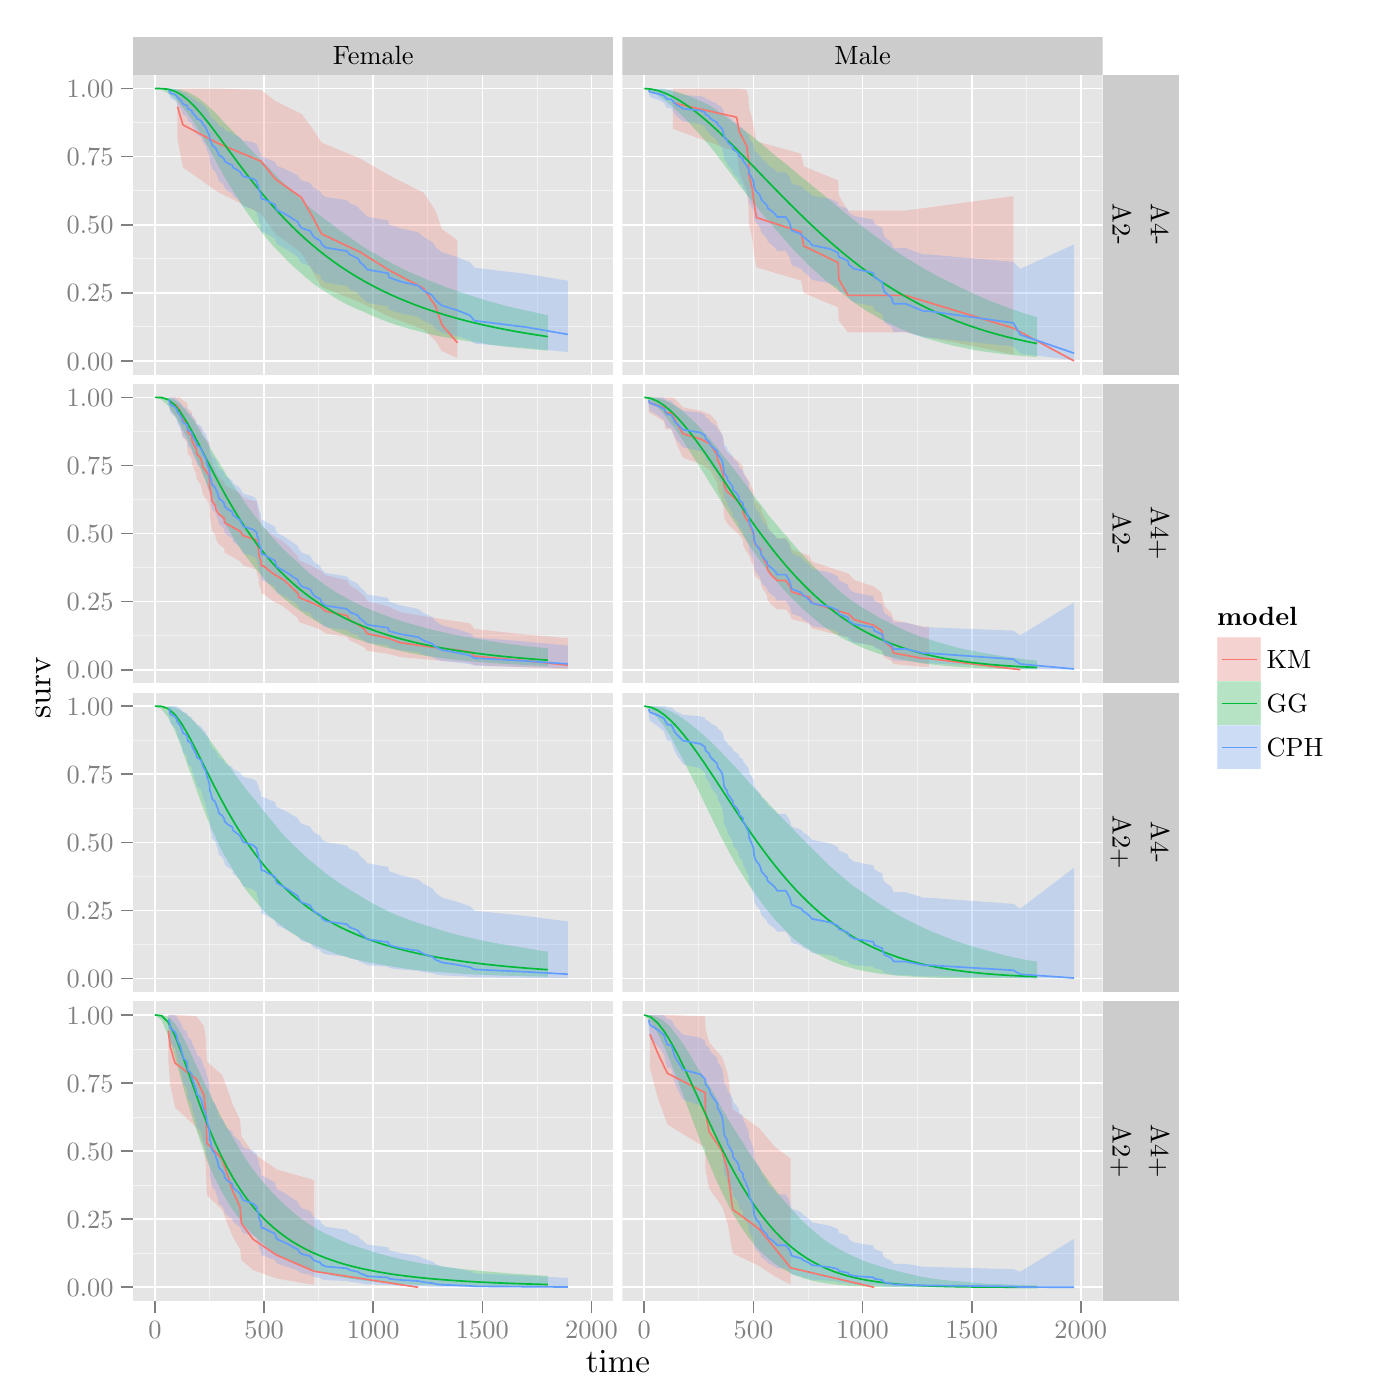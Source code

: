 % Created by tikzDevice version 0.8.1 on 2015-01-26 21:17:39
% !TEX encoding = UTF-8 Unicode
\documentclass[11pt]{memoir}
\nonstopmode

\usepackage{tikz}

\usepackage[active,tightpage,psfixbb]{preview}

\PreviewEnvironment{pgfpicture}

\setlength\PreviewBorder{0pt}

\usepackage{amsmath}
\newcommand{\SweaveOpts}[1]{}  % do not interfere with LaTeX
\newcommand{\SweaveInput}[1]{} % because they are not real TeX commands
\newcommand{\Sexpr}[1]{}       % will only be parsed by R


\usepackage{geometry}
\usepackage{amsmath}
\usepackage{lscape}
\geometry{verbose,tmargin=2.5cm,bmargin=2.5cm,lmargin=2.5cm,rmargin=2.5cm}


\begin{document}

\begin{tikzpicture}[x=1pt,y=1pt]
\definecolor{fillColor}{RGB}{255,255,255}
\path[use as bounding box,fill=fillColor,fill opacity=0.00] (0,0) rectangle (505.89,505.89);
\begin{scope}
\path[clip] (  0.00,  0.00) rectangle (505.89,505.89);
\definecolor{drawColor}{RGB}{255,255,255}
\definecolor{fillColor}{RGB}{255,255,255}

\path[draw=drawColor,line width= 0.6pt,line join=round,line cap=round,fill=fillColor] (  0.00,  0.00) rectangle (505.89,505.89);
\end{scope}
\begin{scope}
\path[clip] ( 48.12,478.81) rectangle (221.62,492.64);
\definecolor{fillColor}{gray}{0.80}

\path[fill=fillColor] ( 48.12,478.81) rectangle (221.62,492.64);
\definecolor{drawColor}{RGB}{0,0,0}

\node[text=drawColor,anchor=base,inner sep=0pt, outer sep=0pt, scale=  0.87] at (134.87,482.43) {Female};
\end{scope}
\begin{scope}
\path[clip] (224.93,478.81) rectangle (398.43,492.64);
\definecolor{fillColor}{gray}{0.80}

\path[fill=fillColor] (224.93,478.81) rectangle (398.43,492.64);
\definecolor{drawColor}{RGB}{0,0,0}

\node[text=drawColor,anchor=base,inner sep=0pt, outer sep=0pt, scale=  0.87] at (311.68,482.43) {Male};
\end{scope}
\begin{scope}
\path[clip] ( 48.12,370.54) rectangle (221.62,478.81);
\definecolor{fillColor}{gray}{0.90}

\path[fill=fillColor] ( 48.12,370.54) rectangle (221.62,478.81);
\definecolor{drawColor}{gray}{0.95}

\path[draw=drawColor,line width= 0.3pt,line join=round] ( 48.12,387.76) --
	(221.62,387.76);

\path[draw=drawColor,line width= 0.3pt,line join=round] ( 48.12,412.37) --
	(221.62,412.37);

\path[draw=drawColor,line width= 0.3pt,line join=round] ( 48.12,436.98) --
	(221.62,436.98);

\path[draw=drawColor,line width= 0.3pt,line join=round] ( 48.12,461.58) --
	(221.62,461.58);

\path[draw=drawColor,line width= 0.3pt,line join=round] ( 75.72,370.54) --
	( 75.72,478.81);

\path[draw=drawColor,line width= 0.3pt,line join=round] (115.15,370.54) --
	(115.15,478.81);

\path[draw=drawColor,line width= 0.3pt,line join=round] (154.59,370.54) --
	(154.59,478.81);

\path[draw=drawColor,line width= 0.3pt,line join=round] (194.02,370.54) --
	(194.02,478.81);
\definecolor{drawColor}{RGB}{255,255,255}

\path[draw=drawColor,line width= 0.6pt,line join=round] ( 48.12,375.46) --
	(221.62,375.46);

\path[draw=drawColor,line width= 0.6pt,line join=round] ( 48.12,400.07) --
	(221.62,400.07);

\path[draw=drawColor,line width= 0.6pt,line join=round] ( 48.12,424.67) --
	(221.62,424.67);

\path[draw=drawColor,line width= 0.6pt,line join=round] ( 48.12,449.28) --
	(221.62,449.28);

\path[draw=drawColor,line width= 0.6pt,line join=round] ( 48.12,473.89) --
	(221.62,473.89);

\path[draw=drawColor,line width= 0.6pt,line join=round] ( 56.01,370.54) --
	( 56.01,478.81);

\path[draw=drawColor,line width= 0.6pt,line join=round] ( 95.44,370.54) --
	( 95.44,478.81);

\path[draw=drawColor,line width= 0.6pt,line join=round] (134.87,370.54) --
	(134.87,478.81);

\path[draw=drawColor,line width= 0.6pt,line join=round] (174.30,370.54) --
	(174.30,478.81);

\path[draw=drawColor,line width= 0.6pt,line join=round] (213.73,370.54) --
	(213.73,478.81);
\definecolor{fillColor}{RGB}{248,118,109}

\path[fill=fillColor,fill opacity=0.25] ( 64.13,455.70) --
	( 66.10,445.41) --
	( 78.56,436.60) --
	( 94.26,428.66) --
	( 99.62,421.34) --
	(108.92,414.53) --
	(112.71,408.16) --
	(116.18,402.20) --
	(130.06,396.64) --
	(140.55,391.50) --
	(153.09,386.80) --
	(157.42,382.62) --
	(159.63,379.07) --
	(165.31,376.45) --
	(165.31,419.05) --
	(159.63,423.15) --
	(157.42,429.62) --
	(153.09,436.21) --
	(140.55,442.57) --
	(130.06,448.63) --
	(116.18,454.36) --
	(112.71,459.74) --
	(108.92,464.73) --
	( 99.62,469.31) --
	( 94.26,473.40) --
	( 78.56,473.89) --
	( 66.10,473.89) --
	( 64.13,473.89) --
	cycle;
\definecolor{fillColor}{RGB}{0,186,56}

\path[fill=fillColor,fill opacity=0.25] ( 56.01,473.89) --
	( 58.37,473.89) --
	( 60.74,473.88) --
	( 63.11,473.77) --
	( 65.47,473.38) --
	( 67.84,472.62) --
	( 70.20,471.40) --
	( 72.57,469.80) --
	( 74.94,467.84) --
	( 77.30,465.68) --
	( 79.67,463.11) --
	( 82.03,460.58) --
	( 84.40,458.19) --
	( 86.76,455.85) --
	( 89.13,453.44) --
	( 91.50,450.96) --
	( 93.86,448.57) --
	( 96.23,446.21) --
	( 98.59,443.78) --
	(100.96,441.29) --
	(103.33,438.97) --
	(105.69,436.70) --
	(108.06,434.47) --
	(110.42,432.30) --
	(112.79,430.19) --
	(115.15,428.38) --
	(117.52,426.59) --
	(119.89,424.88) --
	(122.25,423.05) --
	(124.62,421.31) --
	(126.98,419.66) --
	(129.35,418.00) --
	(131.72,416.42) --
	(134.08,415.04) --
	(136.45,413.70) --
	(138.81,412.31) --
	(141.18,410.96) --
	(143.55,409.72) --
	(145.91,408.55) --
	(148.28,407.45) --
	(150.64,406.40) --
	(153.01,405.39) --
	(155.37,404.42) --
	(157.74,403.48) --
	(160.11,402.54) --
	(162.47,401.66) --
	(164.84,400.89) --
	(167.20,400.08) --
	(169.57,399.24) --
	(171.94,398.49) --
	(174.30,397.77) --
	(176.67,397.03) --
	(179.03,396.40) --
	(181.40,395.75) --
	(183.76,395.13) --
	(186.13,394.55) --
	(188.50,394.07) --
	(190.86,393.56) --
	(193.23,393.01) --
	(195.59,392.46) --
	(197.96,391.99) --
	(197.96,379.21) --
	(195.59,379.39) --
	(193.23,379.59) --
	(190.86,379.80) --
	(188.50,380.03) --
	(186.13,380.26) --
	(183.76,380.51) --
	(181.40,380.80) --
	(179.03,381.06) --
	(176.67,381.44) --
	(174.30,381.87) --
	(171.94,382.18) --
	(169.57,382.53) --
	(167.20,382.89) --
	(164.84,383.27) --
	(162.47,383.71) --
	(160.11,384.15) --
	(157.74,384.61) --
	(155.37,385.11) --
	(153.01,385.69) --
	(150.64,386.39) --
	(148.28,386.97) --
	(145.91,387.68) --
	(143.55,388.38) --
	(141.18,389.15) --
	(138.81,390.03) --
	(136.45,390.97) --
	(134.08,391.99) --
	(131.72,393.09) --
	(129.35,394.07) --
	(126.98,395.12) --
	(124.62,396.24) --
	(122.25,397.57) --
	(119.89,399.01) --
	(117.52,400.49) --
	(115.15,402.04) --
	(112.79,403.77) --
	(110.42,405.69) --
	(108.06,407.79) --
	(105.69,409.90) --
	(103.33,412.17) --
	(100.96,414.70) --
	( 98.59,417.14) --
	( 96.23,419.89) --
	( 93.86,422.85) --
	( 91.50,425.98) --
	( 89.13,429.29) --
	( 86.76,432.78) --
	( 84.40,436.60) --
	( 82.03,440.39) --
	( 79.67,444.60) --
	( 77.30,448.91) --
	( 74.94,453.27) --
	( 72.57,457.42) --
	( 70.20,461.39) --
	( 67.84,464.76) --
	( 65.47,467.81) --
	( 63.11,470.32) --
	( 60.74,472.18) --
	( 58.37,473.43) --
	( 56.01,473.89) --
	cycle;
\definecolor{fillColor}{RGB}{97,156,255}

\path[fill=fillColor,fill opacity=0.25] ( 60.82,473.89) --
	( 61.37,473.89) --
	( 61.53,473.89) --
	( 63.26,473.89) --
	( 63.90,473.75) --
	( 64.13,473.49) --
	( 65.00,473.21) --
	( 65.87,472.61) --
	( 66.10,472.29) --
	( 67.60,471.97) --
	( 67.84,471.30) --
	( 69.26,470.96) --
	( 69.34,470.62) --
	( 70.91,469.54) --
	( 71.07,469.17) --
	( 72.41,468.79) --
	( 72.96,468.41) --
	( 73.20,468.03) --
	( 73.67,467.63) --
	( 74.30,467.23) --
	( 74.78,466.41) --
	( 75.49,465.56) --
	( 75.72,465.12) --
	( 75.80,464.24) --
	( 76.20,463.79) --
	( 76.43,463.33) --
	( 76.67,462.87) --
	( 77.77,462.41) --
	( 78.09,461.94) --
	( 78.56,461.46) --
	( 78.88,460.99) --
	( 79.04,460.51) --
	( 80.30,460.02) --
	( 81.01,459.53) --
	( 81.17,459.02) --
	( 82.19,458.51) --
	( 84.00,457.98) --
	( 84.08,457.45) --
	( 86.76,456.33) --
	( 87.24,455.74) --
	( 87.87,455.13) --
	( 91.42,454.50) --
	( 92.76,453.85) --
	( 92.84,453.20) --
	( 93.39,452.52) --
	( 93.47,451.84) --
	( 93.78,451.14) --
	( 94.26,450.44) --
	( 94.34,449.73) --
	( 94.49,449.01) --
	( 95.28,449.01) --
	( 97.17,448.26) --
	( 99.38,447.49) --
	( 99.62,446.71) --
	(100.09,445.92) --
	(102.30,445.10) --
	(104.19,444.26) --
	(105.77,443.41) --
	(107.58,442.54) --
	(108.06,441.64) --
	(108.92,440.72) --
	(112.08,439.80) --
	(112.71,438.84) --
	(113.50,437.88) --
	(115.71,436.85) --
	(116.18,435.77) --
	(117.60,434.69) --
	(125.33,433.58) --
	(126.43,432.43) --
	(129.35,431.25) --
	(130.06,430.02) --
	(131.64,428.80) --
	(132.66,427.53) --
	(140.31,426.22) --
	(140.55,424.82) --
	(144.57,423.42) --
	(151.12,421.93) --
	(153.09,420.20) --
	(156.24,418.47) --
	(157.42,416.62) --
	(159.63,414.78) --
	(165.31,412.95) --
	(169.81,411.13) --
	(171.46,409.16) --
	(189.92,406.94) --
	(205.21,404.45) --
	(205.21,378.63) --
	(189.92,380.22) --
	(171.46,381.72) --
	(169.81,383.07) --
	(165.31,384.38) --
	(159.63,385.69) --
	(157.42,387.05) --
	(156.24,388.48) --
	(153.09,389.91) --
	(151.12,391.38) --
	(144.57,392.67) --
	(140.55,393.94) --
	(140.31,395.19) --
	(132.66,396.42) --
	(131.64,397.64) --
	(130.06,398.86) --
	(129.35,400.09) --
	(126.43,401.32) --
	(125.33,402.56) --
	(117.60,403.78) --
	(116.18,405.00) --
	(115.71,406.23) --
	(113.50,407.44) --
	(112.71,408.59) --
	(112.08,409.74) --
	(108.92,410.87) --
	(108.06,412.02) --
	(107.58,413.15) --
	(105.77,414.27) --
	(104.19,415.39) --
	(102.30,416.51) --
	(100.09,417.63) --
	( 99.62,418.72) --
	( 99.38,419.80) --
	( 97.17,420.89) --
	( 95.28,421.97) --
	( 94.49,421.97) --
	( 94.34,423.01) --
	( 94.26,424.06) --
	( 93.78,425.11) --
	( 93.47,426.16) --
	( 93.39,427.20) --
	( 92.84,428.24) --
	( 92.76,429.27) --
	( 91.42,430.30) --
	( 87.87,431.30) --
	( 87.24,432.30) --
	( 86.76,433.27) --
	( 84.08,435.15) --
	( 84.00,436.06) --
	( 82.19,436.96) --
	( 81.17,437.85) --
	( 81.01,438.74) --
	( 80.30,439.62) --
	( 79.04,440.49) --
	( 78.88,441.35) --
	( 78.56,442.20) --
	( 78.09,443.06) --
	( 77.77,443.92) --
	( 76.67,444.78) --
	( 76.43,445.63) --
	( 76.20,446.49) --
	( 75.80,447.35) --
	( 75.72,449.06) --
	( 75.49,449.91) --
	( 74.78,451.60) --
	( 74.30,453.27) --
	( 73.67,454.09) --
	( 73.20,454.90) --
	( 72.96,455.71) --
	( 72.41,456.52) --
	( 71.07,457.32) --
	( 70.91,458.13) --
	( 69.34,460.52) --
	( 69.26,461.32) --
	( 67.84,462.11) --
	( 67.60,463.71) --
	( 66.10,464.51) --
	( 65.87,465.32) --
	( 65.00,466.96) --
	( 64.13,467.80) --
	( 63.90,468.65) --
	( 63.26,469.52) --
	( 61.53,470.41) --
	( 61.37,471.31) --
	( 60.82,472.31) --
	cycle;
\definecolor{drawColor}{RGB}{248,118,109}

\path[draw=drawColor,line width= 0.6pt,line join=round] ( 64.13,467.33) --
	( 66.10,460.76) --
	( 78.56,454.20) --
	( 94.26,447.64) --
	( 99.62,441.08) --
	(108.92,434.52) --
	(112.71,427.96) --
	(116.18,421.39) --
	(130.06,414.83) --
	(140.55,408.27) --
	(153.09,401.71) --
	(157.42,395.15) --
	(159.63,388.58) --
	(165.31,382.02);
\definecolor{drawColor}{RGB}{0,186,56}

\path[draw=drawColor,line width= 0.6pt,line join=round] ( 56.01,473.89) --
	( 58.37,473.87) --
	( 60.74,473.65) --
	( 63.11,472.95) --
	( 65.47,471.67) --
	( 67.84,469.83) --
	( 70.20,467.53) --
	( 72.57,464.87) --
	( 74.94,461.95) --
	( 77.30,458.86) --
	( 79.67,455.68) --
	( 82.03,452.46) --
	( 84.40,449.24) --
	( 86.76,446.06) --
	( 89.13,442.94) --
	( 91.50,439.91) --
	( 93.86,436.97) --
	( 96.23,434.14) --
	( 98.59,431.41) --
	(100.96,428.80) --
	(103.33,426.30) --
	(105.69,423.92) --
	(108.06,421.64) --
	(110.42,419.48) --
	(112.79,417.42) --
	(115.15,415.46) --
	(117.52,413.59) --
	(119.89,411.82) --
	(122.25,410.14) --
	(124.62,408.54) --
	(126.98,407.03) --
	(129.35,405.59) --
	(131.72,404.22) --
	(134.08,402.93) --
	(136.45,401.69) --
	(138.81,400.53) --
	(141.18,399.41) --
	(143.55,398.36) --
	(145.91,397.36) --
	(148.28,396.41) --
	(150.64,395.50) --
	(153.01,394.64) --
	(155.37,393.82) --
	(157.74,393.05) --
	(160.11,392.30) --
	(162.47,391.60) --
	(164.84,390.93) --
	(167.20,390.29) --
	(169.57,389.68) --
	(171.94,389.10) --
	(174.30,388.55) --
	(176.67,388.03) --
	(179.03,387.52) --
	(181.40,387.04) --
	(183.76,386.59) --
	(186.13,386.15) --
	(188.50,385.74) --
	(190.86,385.34) --
	(193.23,384.96) --
	(195.59,384.60) --
	(197.96,384.25);
\definecolor{drawColor}{RGB}{97,156,255}

\path[draw=drawColor,line width= 0.6pt,line join=round] ( 60.82,473.36) --
	( 61.37,472.82) --
	( 61.53,472.28) --
	( 63.26,471.73) --
	( 63.90,471.17) --
	( 64.13,470.60) --
	( 65.00,470.03) --
	( 65.87,468.89) --
	( 66.10,468.32) --
	( 67.60,467.75) --
	( 67.84,466.59) --
	( 69.26,466.01) --
	( 69.34,465.43) --
	( 70.91,463.65) --
	( 71.07,463.05) --
	( 72.41,462.44) --
	( 72.96,461.83) --
	( 73.20,461.21) --
	( 73.67,460.59) --
	( 74.30,459.96) --
	( 74.78,458.68) --
	( 75.49,457.36) --
	( 75.72,456.69) --
	( 75.80,455.35) --
	( 76.20,454.67) --
	( 76.43,453.99) --
	( 76.67,453.30) --
	( 77.77,452.61) --
	( 78.09,451.92) --
	( 78.56,451.22) --
	( 78.88,450.53) --
	( 79.04,449.83) --
	( 80.30,449.12) --
	( 81.01,448.40) --
	( 81.17,447.66) --
	( 82.19,446.93) --
	( 84.00,446.17) --
	( 84.08,445.42) --
	( 86.76,443.84) --
	( 87.24,443.01) --
	( 87.87,442.16) --
	( 91.42,441.30) --
	( 92.76,440.41) --
	( 92.84,439.51) --
	( 93.39,438.60) --
	( 93.47,437.69) --
	( 93.78,436.76) --
	( 94.26,435.82) --
	( 94.34,434.89) --
	( 94.49,433.95) --
	( 95.28,433.95) --
	( 97.17,432.97) --
	( 99.38,431.98) --
	( 99.62,430.97) --
	(100.09,429.97) --
	(102.30,428.93) --
	(104.19,427.88) --
	(105.77,426.81) --
	(107.58,425.74) --
	(108.06,424.65) --
	(108.92,423.53) --
	(112.08,422.43) --
	(112.71,421.28) --
	(113.50,420.14) --
	(115.71,418.92) --
	(116.18,417.67) --
	(117.60,416.42) --
	(125.33,415.15) --
	(126.43,413.85) --
	(129.35,412.53) --
	(130.06,411.19) --
	(131.64,409.85) --
	(132.66,408.50) --
	(140.31,407.11) --
	(140.55,405.66) --
	(144.57,404.19) --
	(151.12,402.66) --
	(153.09,400.89) --
	(156.24,399.13) --
	(157.42,397.31) --
	(159.63,395.51) --
	(165.31,393.74) --
	(169.81,391.93) --
	(171.46,389.99) --
	(189.92,387.70) --
	(205.21,385.04);
\end{scope}
\begin{scope}
\path[clip] ( 48.12,258.96) rectangle (221.62,367.23);
\definecolor{fillColor}{gray}{0.90}

\path[fill=fillColor] ( 48.12,258.96) rectangle (221.62,367.23);
\definecolor{drawColor}{gray}{0.95}

\path[draw=drawColor,line width= 0.3pt,line join=round] ( 48.12,276.18) --
	(221.62,276.18);

\path[draw=drawColor,line width= 0.3pt,line join=round] ( 48.12,300.79) --
	(221.62,300.79);

\path[draw=drawColor,line width= 0.3pt,line join=round] ( 48.12,325.40) --
	(221.62,325.40);

\path[draw=drawColor,line width= 0.3pt,line join=round] ( 48.12,350.00) --
	(221.62,350.00);

\path[draw=drawColor,line width= 0.3pt,line join=round] ( 75.72,258.96) --
	( 75.72,367.23);

\path[draw=drawColor,line width= 0.3pt,line join=round] (115.15,258.96) --
	(115.15,367.23);

\path[draw=drawColor,line width= 0.3pt,line join=round] (154.59,258.96) --
	(154.59,367.23);

\path[draw=drawColor,line width= 0.3pt,line join=round] (194.02,258.96) --
	(194.02,367.23);
\definecolor{drawColor}{RGB}{255,255,255}

\path[draw=drawColor,line width= 0.6pt,line join=round] ( 48.12,263.88) --
	(221.62,263.88);

\path[draw=drawColor,line width= 0.6pt,line join=round] ( 48.12,288.49) --
	(221.62,288.49);

\path[draw=drawColor,line width= 0.6pt,line join=round] ( 48.12,313.09) --
	(221.62,313.09);

\path[draw=drawColor,line width= 0.6pt,line join=round] ( 48.12,337.70) --
	(221.62,337.70);

\path[draw=drawColor,line width= 0.6pt,line join=round] ( 48.12,362.31) --
	(221.62,362.31);

\path[draw=drawColor,line width= 0.6pt,line join=round] ( 56.01,258.96) --
	( 56.01,367.23);

\path[draw=drawColor,line width= 0.6pt,line join=round] ( 95.44,258.96) --
	( 95.44,367.23);

\path[draw=drawColor,line width= 0.6pt,line join=round] (134.87,258.96) --
	(134.87,367.23);

\path[draw=drawColor,line width= 0.6pt,line join=round] (174.30,258.96) --
	(174.30,367.23);

\path[draw=drawColor,line width= 0.6pt,line join=round] (213.73,258.96) --
	(213.73,367.23);
\definecolor{fillColor}{RGB}{248,118,109}

\path[fill=fillColor,fill opacity=0.25] ( 61.37,357.75) --
	( 63.90,355.01) --
	( 65.00,352.58) --
	( 65.87,348.16) --
	( 67.60,346.08) --
	( 67.84,342.08) --
	( 69.26,340.16) --
	( 69.34,338.26) --
	( 70.91,334.56) --
	( 71.07,332.75) --
	( 72.41,330.97) --
	( 72.96,329.20) --
	( 73.20,327.46) --
	( 75.49,324.02) --
	( 75.72,322.33) --
	( 75.80,318.98) --
	( 76.20,317.34) --
	( 76.43,315.70) --
	( 76.67,314.08) --
	( 77.77,312.47) --
	( 78.09,310.88) --
	( 79.04,309.30) --
	( 81.01,307.73) --
	( 81.17,306.17) --
	( 84.00,304.62) --
	( 86.76,303.09) --
	( 87.87,301.57) --
	( 92.76,300.06) --
	( 92.84,298.56) --
	( 93.39,297.07) --
	( 93.47,295.60) --
	( 93.78,294.14) --
	( 94.34,292.69) --
	( 94.49,291.25) --
	( 95.28,291.25) --
	( 97.17,289.75) --
	( 99.38,288.27) --
	(102.30,286.80) --
	(104.19,285.35) --
	(105.77,283.92) --
	(107.58,282.50) --
	(108.06,281.11) --
	(112.08,279.73) --
	(115.71,278.37) --
	(117.60,277.03) --
	(125.33,275.72) --
	(126.43,274.43) --
	(129.35,273.17) --
	(131.64,271.94) --
	(132.66,270.74) --
	(140.31,269.58) --
	(144.57,268.47) --
	(156.24,267.41) --
	(169.81,266.42) --
	(171.46,265.51) --
	(189.92,264.72) --
	(205.21,264.11) --
	(205.21,275.25) --
	(189.92,276.60) --
	(171.46,278.59) --
	(169.81,280.65) --
	(156.24,282.70) --
	(144.57,284.72) --
	(140.31,286.71) --
	(132.66,288.67) --
	(131.64,290.59) --
	(129.35,292.49) --
	(126.43,294.36) --
	(125.33,296.20) --
	(117.60,298.03) --
	(115.71,299.83) --
	(112.08,301.61) --
	(108.06,303.38) --
	(107.58,305.12) --
	(105.77,306.85) --
	(104.19,308.56) --
	(102.30,310.26) --
	( 99.38,311.94) --
	( 97.17,313.60) --
	( 95.28,315.25) --
	( 94.49,315.25) --
	( 94.34,316.84) --
	( 93.78,318.42) --
	( 93.47,319.98) --
	( 93.39,321.53) --
	( 92.84,323.08) --
	( 92.76,324.61) --
	( 87.87,326.12) --
	( 86.76,327.63) --
	( 84.00,329.12) --
	( 81.17,330.61) --
	( 81.01,332.08) --
	( 79.04,333.53) --
	( 78.09,334.98) --
	( 77.77,336.41) --
	( 76.67,337.83) --
	( 76.43,339.24) --
	( 76.20,340.64) --
	( 75.80,342.02) --
	( 75.72,344.73) --
	( 75.49,346.07) --
	( 73.20,348.69) --
	( 72.96,349.97) --
	( 72.41,351.24) --
	( 71.07,352.48) --
	( 70.91,353.70) --
	( 69.34,356.06) --
	( 69.26,357.19) --
	( 67.84,358.29) --
	( 67.60,360.36) --
	( 65.87,361.31) --
	( 65.00,362.31) --
	( 63.90,362.31) --
	( 61.37,362.31) --
	cycle;
\definecolor{fillColor}{RGB}{0,186,56}

\path[fill=fillColor,fill opacity=0.25] ( 56.01,362.31) --
	( 58.37,362.31) --
	( 60.74,362.21) --
	( 63.11,361.41) --
	( 65.47,359.45) --
	( 67.84,356.81) --
	( 70.20,353.57) --
	( 72.57,349.63) --
	( 74.94,345.81) --
	( 77.30,341.70) --
	( 79.67,337.96) --
	( 82.03,334.01) --
	( 84.40,330.28) --
	( 86.76,326.80) --
	( 89.13,323.38) --
	( 91.50,320.21) --
	( 93.86,317.19) --
	( 96.23,314.38) --
	( 98.59,311.50) --
	(100.96,308.93) --
	(103.33,306.53) --
	(105.69,304.37) --
	(108.06,302.27) --
	(110.42,299.97) --
	(112.79,297.96) --
	(115.15,296.25) --
	(117.52,294.45) --
	(119.89,292.89) --
	(122.25,291.33) --
	(124.62,290.16) --
	(126.98,288.75) --
	(129.35,287.60) --
	(131.72,286.51) --
	(134.08,285.49) --
	(136.45,284.54) --
	(138.81,283.68) --
	(141.18,282.78) --
	(143.55,281.96) --
	(145.91,281.19) --
	(148.28,280.50) --
	(150.64,279.86) --
	(153.01,279.13) --
	(155.37,278.52) --
	(157.74,277.95) --
	(160.11,277.47) --
	(162.47,276.88) --
	(164.84,276.39) --
	(167.20,275.96) --
	(169.57,275.56) --
	(171.94,275.14) --
	(174.30,274.70) --
	(176.67,274.35) --
	(179.03,273.93) --
	(181.40,273.53) --
	(183.76,273.21) --
	(186.13,272.91) --
	(188.50,272.62) --
	(190.86,272.34) --
	(193.23,272.09) --
	(195.59,271.85) --
	(197.96,271.60) --
	(197.96,265.18) --
	(195.59,265.28) --
	(193.23,265.40) --
	(190.86,265.53) --
	(188.50,265.66) --
	(186.13,265.78) --
	(183.76,265.91) --
	(181.40,266.05) --
	(179.03,266.21) --
	(176.67,266.38) --
	(174.30,266.56) --
	(171.94,266.77) --
	(169.57,266.99) --
	(167.20,267.22) --
	(164.84,267.46) --
	(162.47,267.73) --
	(160.11,268.04) --
	(157.74,268.32) --
	(155.37,268.65) --
	(153.01,269.04) --
	(150.64,269.47) --
	(148.28,269.90) --
	(145.91,270.41) --
	(143.55,270.95) --
	(141.18,271.52) --
	(138.81,272.05) --
	(136.45,272.64) --
	(134.08,273.30) --
	(131.72,274.05) --
	(129.35,274.81) --
	(126.98,275.58) --
	(124.62,276.48) --
	(122.25,277.37) --
	(119.89,278.39) --
	(117.52,279.66) --
	(115.15,280.81) --
	(112.79,282.34) --
	(110.42,283.75) --
	(108.06,285.37) --
	(105.69,287.14) --
	(103.33,288.98) --
	(100.96,291.11) --
	( 98.59,293.35) --
	( 96.23,295.85) --
	( 93.86,298.68) --
	( 91.50,301.38) --
	( 89.13,304.59) --
	( 86.76,307.69) --
	( 84.40,311.46) --
	( 82.03,315.59) --
	( 79.67,320.08) --
	( 77.30,325.08) --
	( 74.94,330.51) --
	( 72.57,336.33) --
	( 70.20,341.59) --
	( 67.84,347.01) --
	( 65.47,351.81) --
	( 63.11,355.86) --
	( 60.74,359.26) --
	( 58.37,361.44) --
	( 56.01,362.31) --
	cycle;
\definecolor{fillColor}{RGB}{97,156,255}

\path[fill=fillColor,fill opacity=0.25] ( 60.82,362.31) --
	( 61.37,362.31) --
	( 61.53,362.31) --
	( 63.26,362.28) --
	( 63.90,361.81) --
	( 64.13,361.29) --
	( 65.00,360.74) --
	( 65.87,359.56) --
	( 66.10,358.94) --
	( 67.60,358.30) --
	( 67.84,357.00) --
	( 69.26,356.33) --
	( 69.34,355.65) --
	( 70.91,353.55) --
	( 71.07,352.82) --
	( 72.41,352.10) --
	( 72.96,351.36) --
	( 73.20,350.62) --
	( 73.67,349.87) --
	( 74.30,349.11) --
	( 74.78,347.54) --
	( 75.49,345.94) --
	( 75.72,345.12) --
	( 75.80,343.48) --
	( 76.20,342.65) --
	( 76.43,341.82) --
	( 76.67,340.98) --
	( 77.77,340.14) --
	( 78.09,339.30) --
	( 78.56,338.46) --
	( 78.88,337.61) --
	( 79.04,336.76) --
	( 80.30,335.90) --
	( 81.01,335.02) --
	( 81.17,334.14) --
	( 82.19,333.25) --
	( 84.00,332.34) --
	( 84.08,331.42) --
	( 86.76,329.53) --
	( 87.24,328.54) --
	( 87.87,327.52) --
	( 91.42,326.49) --
	( 92.76,325.43) --
	( 92.84,324.37) --
	( 93.39,323.30) --
	( 93.47,322.22) --
	( 93.78,321.13) --
	( 94.26,320.04) --
	( 94.34,318.95) --
	( 94.49,317.86) --
	( 95.28,317.86) --
	( 97.17,316.74) --
	( 99.38,315.62) --
	( 99.62,314.49) --
	(100.09,313.37) --
	(102.30,312.20) --
	(104.19,311.03) --
	(105.77,309.86) --
	(107.58,308.69) --
	(108.06,307.51) --
	(108.92,306.31) --
	(112.08,305.13) --
	(112.71,303.92) --
	(113.50,302.71) --
	(115.71,301.45) --
	(116.18,300.16) --
	(117.60,298.87) --
	(125.33,297.59) --
	(126.43,296.29) --
	(129.35,294.99) --
	(130.06,293.70) --
	(131.64,292.40) --
	(132.66,291.11) --
	(140.31,289.82) --
	(140.55,288.51) --
	(144.57,287.19) --
	(151.12,285.84) --
	(153.09,284.36) --
	(156.24,282.88) --
	(157.42,281.41) --
	(159.63,279.95) --
	(165.31,278.50) --
	(169.81,277.03) --
	(171.46,275.56) --
	(189.92,274.05) --
	(205.21,272.60) --
	(205.21,264.39) --
	(189.92,264.86) --
	(171.46,265.38) --
	(169.81,265.90) --
	(165.31,266.44) --
	(159.63,267.04) --
	(157.42,267.72) --
	(156.24,268.50) --
	(153.09,269.31) --
	(151.12,270.20) --
	(144.57,271.02) --
	(140.55,271.85) --
	(140.31,272.71) --
	(132.66,273.57) --
	(131.64,274.45) --
	(130.06,275.35) --
	(129.35,276.28) --
	(126.43,277.24) --
	(125.33,278.22) --
	(117.60,279.21) --
	(116.18,280.21) --
	(115.71,281.25) --
	(113.50,282.28) --
	(112.71,283.28) --
	(112.08,284.31) --
	(108.92,285.33) --
	(108.06,286.38) --
	(107.58,287.43) --
	(105.77,288.49) --
	(104.19,289.56) --
	(102.30,290.64) --
	(100.09,291.73) --
	( 99.62,292.79) --
	( 99.38,293.88) --
	( 97.17,294.98) --
	( 95.28,296.08) --
	( 94.49,296.08) --
	( 94.34,297.15) --
	( 94.26,298.23) --
	( 93.78,299.34) --
	( 93.47,300.45) --
	( 93.39,301.56) --
	( 92.84,302.68) --
	( 92.76,303.79) --
	( 91.42,304.91) --
	( 87.87,306.03) --
	( 87.24,307.14) --
	( 86.76,308.22) --
	( 84.08,310.35) --
	( 84.00,311.40) --
	( 82.19,312.44) --
	( 81.17,313.48) --
	( 81.01,314.52) --
	( 80.30,315.56) --
	( 79.04,316.58) --
	( 78.88,317.61) --
	( 78.56,318.64) --
	( 78.09,319.69) --
	( 77.77,320.74) --
	( 76.67,321.80) --
	( 76.43,322.86) --
	( 76.20,323.92) --
	( 75.80,325.00) --
	( 75.72,327.16) --
	( 75.49,328.24) --
	( 74.78,330.42) --
	( 74.30,332.59) --
	( 73.67,333.67) --
	( 73.20,334.75) --
	( 72.96,335.82) --
	( 72.41,336.90) --
	( 71.07,337.98) --
	( 70.91,339.07) --
	( 69.34,342.36) --
	( 69.26,343.46) --
	( 67.84,344.57) --
	( 67.60,346.83) --
	( 66.10,347.98) --
	( 65.87,349.15) --
	( 65.00,351.55) --
	( 64.13,352.78) --
	( 63.90,354.06) --
	( 63.26,355.38) --
	( 61.53,356.75) --
	( 61.37,358.16) --
	( 60.82,359.74) --
	cycle;
\definecolor{drawColor}{RGB}{248,118,109}

\path[draw=drawColor,line width= 0.6pt,line join=round] ( 61.37,360.74) --
	( 63.90,359.18) --
	( 65.00,357.62) --
	( 65.87,354.49) --
	( 67.60,352.93) --
	( 67.84,349.81) --
	( 69.26,348.25) --
	( 69.34,346.68) --
	( 70.91,343.56) --
	( 71.07,342.00) --
	( 72.41,340.43) --
	( 72.96,338.87) --
	( 73.20,337.31) --
	( 75.49,334.18) --
	( 75.72,332.62) --
	( 75.80,329.50) --
	( 76.20,327.94) --
	( 76.43,326.37) --
	( 76.67,324.81) --
	( 77.77,323.25) --
	( 78.09,321.69) --
	( 79.04,320.12) --
	( 81.01,318.56) --
	( 81.17,317.00) --
	( 84.00,315.44) --
	( 86.76,313.87) --
	( 87.87,312.31) --
	( 92.76,310.75) --
	( 92.84,309.19) --
	( 93.39,307.63) --
	( 93.47,306.06) --
	( 93.78,304.50) --
	( 94.34,302.94) --
	( 94.49,301.38) --
	( 95.28,301.38) --
	( 97.17,299.75) --
	( 99.38,298.12) --
	(102.30,296.49) --
	(104.19,294.85) --
	(105.77,293.22) --
	(107.58,291.59) --
	(108.06,289.96) --
	(112.08,288.33) --
	(115.71,286.70) --
	(117.60,285.07) --
	(125.33,283.44) --
	(126.43,281.81) --
	(129.35,280.18) --
	(131.64,278.55) --
	(132.66,276.92) --
	(140.31,275.29) --
	(144.57,273.66) --
	(156.24,272.03) --
	(169.81,270.40) --
	(171.46,268.77) --
	(189.92,267.14) --
	(205.21,265.51);
\definecolor{drawColor}{RGB}{0,186,56}

\path[draw=drawColor,line width= 0.6pt,line join=round] ( 56.01,362.31) --
	( 58.37,362.24) --
	( 60.74,361.49) --
	( 63.11,359.58) --
	( 65.47,356.57) --
	( 67.84,352.77) --
	( 70.20,348.48) --
	( 72.57,343.92) --
	( 74.94,339.29) --
	( 77.30,334.71) --
	( 79.67,330.25) --
	( 82.03,325.97) --
	( 84.40,321.90) --
	( 86.76,318.06) --
	( 89.13,314.46) --
	( 91.50,311.09) --
	( 93.86,307.94) --
	( 96.23,305.00) --
	( 98.59,302.28) --
	(100.96,299.74) --
	(103.33,297.39) --
	(105.69,295.21) --
	(108.06,293.18) --
	(110.42,291.30) --
	(112.79,289.55) --
	(115.15,287.93) --
	(117.52,286.43) --
	(119.89,285.03) --
	(122.25,283.73) --
	(124.62,282.52) --
	(126.98,281.40) --
	(129.35,280.35) --
	(131.72,279.37) --
	(134.08,278.46) --
	(136.45,277.62) --
	(138.81,276.83) --
	(141.18,276.09) --
	(143.55,275.40) --
	(145.91,274.75) --
	(148.28,274.15) --
	(150.64,273.58) --
	(153.01,273.05) --
	(155.37,272.56) --
	(157.74,272.09) --
	(160.11,271.66) --
	(162.47,271.25) --
	(164.84,270.86) --
	(167.20,270.50) --
	(169.57,270.16) --
	(171.94,269.84) --
	(174.30,269.54) --
	(176.67,269.26) --
	(179.03,268.99) --
	(181.40,268.74) --
	(183.76,268.50) --
	(186.13,268.28) --
	(188.50,268.07) --
	(190.86,267.87) --
	(193.23,267.68) --
	(195.59,267.50) --
	(197.96,267.33);
\definecolor{drawColor}{RGB}{97,156,255}

\path[draw=drawColor,line width= 0.6pt,line join=round] ( 60.82,361.43) --
	( 61.37,360.55) --
	( 61.53,359.67) --
	( 63.26,358.77) --
	( 63.90,357.85) --
	( 64.13,356.94) --
	( 65.00,356.03) --
	( 65.87,354.20) --
	( 66.10,353.29) --
	( 67.60,352.38) --
	( 67.84,350.56) --
	( 69.26,349.65) --
	( 69.34,348.74) --
	( 70.91,345.99) --
	( 71.07,345.06) --
	( 72.41,344.14) --
	( 72.96,343.21) --
	( 73.20,342.28) --
	( 73.67,341.35) --
	( 74.30,340.41) --
	( 74.78,338.50) --
	( 75.49,336.55) --
	( 75.72,335.58) --
	( 75.80,333.63) --
	( 76.20,332.65) --
	( 76.43,331.68) --
	( 76.67,330.70) --
	( 77.77,329.73) --
	( 78.09,328.76) --
	( 78.56,327.79) --
	( 78.88,326.82) --
	( 79.04,325.85) --
	( 80.30,324.89) --
	( 81.01,323.90) --
	( 81.17,322.91) --
	( 82.19,321.92) --
	( 84.00,320.91) --
	( 84.08,319.91) --
	( 86.76,317.84) --
	( 87.24,316.77) --
	( 87.87,315.67) --
	( 91.42,314.57) --
	( 92.76,313.44) --
	( 92.84,312.32) --
	( 93.39,311.19) --
	( 93.47,310.07) --
	( 93.78,308.93) --
	( 94.26,307.80) --
	( 94.34,306.69) --
	( 94.49,305.57) --
	( 95.28,305.57) --
	( 97.17,304.43) --
	( 99.38,303.28) --
	( 99.62,302.14) --
	(100.09,301.00) --
	(102.30,299.84) --
	(104.19,298.68) --
	(105.77,297.52) --
	(107.58,296.37) --
	(108.06,295.21) --
	(108.92,294.05) --
	(112.08,292.91) --
	(112.71,291.75) --
	(113.50,290.61) --
	(115.71,289.42) --
	(116.18,288.22) --
	(117.60,287.04) --
	(125.33,285.87) --
	(126.43,284.69) --
	(129.35,283.53) --
	(130.06,282.37) --
	(131.64,281.24) --
	(132.66,280.12) --
	(140.31,279.01) --
	(140.55,277.89) --
	(144.57,276.78) --
	(151.12,275.66) --
	(153.09,274.43) --
	(156.24,273.25) --
	(157.42,272.09) --
	(159.63,271.01) --
	(165.31,270.00) --
	(169.81,269.03) --
	(171.46,268.07) --
	(189.92,267.04) --
	(205.21,265.99);
\end{scope}
\begin{scope}
\path[clip] ( 48.12,147.38) rectangle (221.62,255.65);
\definecolor{fillColor}{gray}{0.90}

\path[fill=fillColor] ( 48.12,147.38) rectangle (221.62,255.65);
\definecolor{drawColor}{gray}{0.95}

\path[draw=drawColor,line width= 0.3pt,line join=round] ( 48.12,164.60) --
	(221.62,164.60);

\path[draw=drawColor,line width= 0.3pt,line join=round] ( 48.12,189.21) --
	(221.62,189.21);

\path[draw=drawColor,line width= 0.3pt,line join=round] ( 48.12,213.82) --
	(221.62,213.82);

\path[draw=drawColor,line width= 0.3pt,line join=round] ( 48.12,238.42) --
	(221.62,238.42);

\path[draw=drawColor,line width= 0.3pt,line join=round] ( 75.72,147.38) --
	( 75.72,255.65);

\path[draw=drawColor,line width= 0.3pt,line join=round] (115.15,147.38) --
	(115.15,255.65);

\path[draw=drawColor,line width= 0.3pt,line join=round] (154.59,147.38) --
	(154.59,255.65);

\path[draw=drawColor,line width= 0.3pt,line join=round] (194.02,147.38) --
	(194.02,255.65);
\definecolor{drawColor}{RGB}{255,255,255}

\path[draw=drawColor,line width= 0.6pt,line join=round] ( 48.12,152.30) --
	(221.62,152.30);

\path[draw=drawColor,line width= 0.6pt,line join=round] ( 48.12,176.91) --
	(221.62,176.91);

\path[draw=drawColor,line width= 0.6pt,line join=round] ( 48.12,201.51) --
	(221.62,201.51);

\path[draw=drawColor,line width= 0.6pt,line join=round] ( 48.12,226.12) --
	(221.62,226.12);

\path[draw=drawColor,line width= 0.6pt,line join=round] ( 48.12,250.73) --
	(221.62,250.73);

\path[draw=drawColor,line width= 0.6pt,line join=round] ( 56.01,147.38) --
	( 56.01,255.65);

\path[draw=drawColor,line width= 0.6pt,line join=round] ( 95.44,147.38) --
	( 95.44,255.65);

\path[draw=drawColor,line width= 0.6pt,line join=round] (134.87,147.38) --
	(134.87,255.65);

\path[draw=drawColor,line width= 0.6pt,line join=round] (174.30,147.38) --
	(174.30,255.65);

\path[draw=drawColor,line width= 0.6pt,line join=round] (213.73,147.38) --
	(213.73,255.65);
\definecolor{fillColor}{RGB}{0,186,56}

\path[fill=fillColor,fill opacity=0.25] ( 56.01,250.73) --
	( 58.37,250.72) --
	( 60.74,250.65) --
	( 63.11,250.18) --
	( 65.47,249.08) --
	( 67.84,247.42) --
	( 70.20,245.07) --
	( 72.57,242.48) --
	( 74.94,239.72) --
	( 77.30,236.41) --
	( 79.67,233.17) --
	( 82.03,230.07) --
	( 84.40,226.85) --
	( 86.76,223.57) --
	( 89.13,220.42) --
	( 91.50,217.55) --
	( 93.86,214.69) --
	( 96.23,211.68) --
	( 98.59,208.83) --
	(100.96,205.91) --
	(103.33,203.20) --
	(105.69,200.87) --
	(108.06,198.62) --
	(110.42,196.42) --
	(112.79,194.38) --
	(115.15,192.40) --
	(117.52,190.45) --
	(119.89,188.72) --
	(122.25,187.08) --
	(124.62,185.48) --
	(126.98,183.98) --
	(129.35,182.60) --
	(131.72,181.16) --
	(134.08,179.78) --
	(136.45,178.48) --
	(138.81,177.33) --
	(141.18,176.15) --
	(143.55,175.14) --
	(145.91,174.25) --
	(148.28,173.39) --
	(150.64,172.52) --
	(153.01,171.77) --
	(155.37,171.04) --
	(157.74,170.31) --
	(160.11,169.59) --
	(162.47,168.89) --
	(164.84,168.22) --
	(167.20,167.63) --
	(169.57,167.12) --
	(171.94,166.56) --
	(174.30,166.05) --
	(176.67,165.56) --
	(179.03,165.12) --
	(181.40,164.69) --
	(183.76,164.30) --
	(186.13,163.93) --
	(188.50,163.56) --
	(190.86,163.15) --
	(193.23,162.74) --
	(195.59,162.34) --
	(197.96,161.98) --
	(197.96,152.92) --
	(195.59,152.97) --
	(193.23,153.03) --
	(190.86,153.09) --
	(188.50,153.16) --
	(186.13,153.23) --
	(183.76,153.30) --
	(181.40,153.38) --
	(179.03,153.46) --
	(176.67,153.55) --
	(174.30,153.65) --
	(171.94,153.76) --
	(169.57,153.87) --
	(167.20,154.00) --
	(164.84,154.16) --
	(162.47,154.36) --
	(160.11,154.50) --
	(157.74,154.66) --
	(155.37,154.87) --
	(153.01,155.10) --
	(150.64,155.35) --
	(148.28,155.64) --
	(145.91,155.97) --
	(143.55,156.34) --
	(141.18,156.75) --
	(138.81,157.14) --
	(136.45,157.54) --
	(134.08,157.98) --
	(131.72,158.48) --
	(129.35,158.99) --
	(126.98,159.57) --
	(124.62,160.25) --
	(122.25,160.97) --
	(119.89,161.82) --
	(117.52,162.74) --
	(115.15,163.69) --
	(112.79,164.68) --
	(110.42,165.80) --
	(108.06,167.12) --
	(105.69,168.60) --
	(103.33,170.23) --
	(100.96,172.02) --
	( 98.59,173.78) --
	( 96.23,175.96) --
	( 93.86,178.44) --
	( 91.50,181.11) --
	( 89.13,184.01) --
	( 86.76,187.48) --
	( 84.40,191.23) --
	( 82.03,195.25) --
	( 79.67,199.38) --
	( 77.30,204.62) --
	( 74.94,209.97) --
	( 72.57,216.15) --
	( 70.20,222.76) --
	( 67.84,229.23) --
	( 65.47,236.12) --
	( 63.11,242.09) --
	( 60.74,246.69) --
	( 58.37,249.62) --
	( 56.01,250.73) --
	cycle;
\definecolor{fillColor}{RGB}{97,156,255}

\path[fill=fillColor,fill opacity=0.25] ( 60.82,250.73) --
	( 61.37,250.73) --
	( 61.53,250.73) --
	( 63.26,250.73) --
	( 63.90,250.73) --
	( 64.13,250.36) --
	( 65.00,249.95) --
	( 65.87,249.07) --
	( 66.10,248.61) --
	( 67.60,248.15) --
	( 67.84,247.18) --
	( 69.26,246.69) --
	( 69.34,246.19) --
	( 70.91,244.64) --
	( 71.07,244.11) --
	( 72.41,243.57) --
	( 72.96,243.03) --
	( 73.20,242.47) --
	( 73.67,241.91) --
	( 74.30,241.35) --
	( 74.78,240.20) --
	( 75.49,239.03) --
	( 75.72,238.43) --
	( 75.80,237.21) --
	( 76.20,236.60) --
	( 76.43,235.97) --
	( 76.67,235.34) --
	( 77.77,234.71) --
	( 78.09,234.06) --
	( 78.56,233.41) --
	( 78.88,232.76) --
	( 79.04,232.12) --
	( 80.30,231.47) --
	( 81.01,230.80) --
	( 81.17,230.13) --
	( 82.19,229.45) --
	( 84.00,228.76) --
	( 84.08,228.07) --
	( 86.76,226.64) --
	( 87.24,225.90) --
	( 87.87,225.15) --
	( 91.42,224.39) --
	( 92.76,223.61) --
	( 92.84,222.83) --
	( 93.39,222.03) --
	( 93.47,221.21) --
	( 93.78,220.38) --
	( 94.26,219.53) --
	( 94.34,218.69) --
	( 94.49,217.84) --
	( 95.28,217.84) --
	( 97.17,216.94) --
	( 99.38,216.03) --
	( 99.62,215.10) --
	(100.09,214.18) --
	(102.30,213.24) --
	(104.19,212.28) --
	(105.77,211.30) --
	(107.58,210.31) --
	(108.06,209.29) --
	(108.92,208.24) --
	(112.08,207.19) --
	(112.71,206.10) --
	(113.50,205.01) --
	(115.71,203.90) --
	(116.18,202.73) --
	(117.60,201.58) --
	(125.33,200.39) --
	(126.43,199.16) --
	(129.35,197.90) --
	(130.06,196.59) --
	(131.64,195.30) --
	(132.66,193.97) --
	(140.31,192.59) --
	(140.55,191.12) --
	(144.57,189.65) --
	(151.12,188.08) --
	(153.09,186.48) --
	(156.24,184.89) --
	(157.42,183.22) --
	(159.63,181.58) --
	(165.31,179.98) --
	(169.81,178.44) --
	(171.46,176.79) --
	(189.92,174.93) --
	(205.21,172.90) --
	(205.21,152.42) --
	(189.92,152.56) --
	(171.46,152.74) --
	(169.81,152.95) --
	(165.31,153.18) --
	(159.63,153.46) --
	(157.42,153.79) --
	(156.24,154.18) --
	(153.09,154.61) --
	(151.12,155.11) --
	(144.57,155.57) --
	(140.55,156.06) --
	(140.31,156.57) --
	(132.66,157.11) --
	(131.64,157.68) --
	(130.06,158.28) --
	(129.35,158.92) --
	(126.43,159.59) --
	(125.33,160.30) --
	(117.60,161.03) --
	(116.18,161.79) --
	(115.71,162.60) --
	(113.50,163.41) --
	(112.71,164.21) --
	(112.08,165.04) --
	(108.92,165.89) --
	(108.06,166.77) --
	(107.58,167.66) --
	(105.77,168.59) --
	(104.19,169.53) --
	(102.30,170.50) --
	(100.09,171.50) --
	( 99.62,172.48) --
	( 99.38,173.49) --
	( 97.17,174.52) --
	( 95.28,175.57) --
	( 94.49,175.57) --
	( 94.34,176.61) --
	( 94.26,177.68) --
	( 93.78,178.77) --
	( 93.47,179.88) --
	( 93.39,181.01) --
	( 92.84,182.17) --
	( 92.76,183.33) --
	( 91.42,184.51) --
	( 87.87,185.68) --
	( 87.24,186.87) --
	( 86.76,188.03) --
	( 84.08,190.32) --
	( 84.00,191.45) --
	( 82.19,192.59) --
	( 81.17,193.71) --
	( 81.01,194.86) --
	( 80.30,196.01) --
	( 79.04,197.14) --
	( 78.88,198.29) --
	( 78.56,199.44) --
	( 78.09,200.61) --
	( 77.77,201.80) --
	( 76.67,202.99) --
	( 76.43,204.20) --
	( 76.20,205.42) --
	( 75.80,206.66) --
	( 75.72,209.17) --
	( 75.49,210.45) --
	( 74.78,213.02) --
	( 74.30,215.59) --
	( 73.67,216.87) --
	( 73.20,218.14) --
	( 72.96,219.43) --
	( 72.41,220.71) --
	( 71.07,222.01) --
	( 70.91,223.33) --
	( 69.34,227.29) --
	( 69.26,228.62) --
	( 67.84,229.97) --
	( 67.60,232.70) --
	( 66.10,234.09) --
	( 65.87,235.50) --
	( 65.00,238.38) --
	( 64.13,239.86) --
	( 63.90,241.38) --
	( 63.26,242.93) --
	( 61.53,244.52) --
	( 61.37,246.13) --
	( 60.82,247.91) --
	cycle;
\definecolor{drawColor}{RGB}{0,186,56}

\path[draw=drawColor,line width= 0.6pt,line join=round] ( 56.01,250.73) --
	( 58.37,250.65) --
	( 60.74,249.84) --
	( 63.11,247.79) --
	( 65.47,244.61) --
	( 67.84,240.64) --
	( 70.20,236.17) --
	( 72.57,231.47) --
	( 74.94,226.72) --
	( 77.30,222.03) --
	( 79.67,217.50) --
	( 82.03,213.16) --
	( 84.40,209.06) --
	( 86.76,205.20) --
	( 89.13,201.58) --
	( 91.50,198.21) --
	( 93.86,195.07) --
	( 96.23,192.15) --
	( 98.59,189.45) --
	(100.96,186.94) --
	(103.33,184.62) --
	(105.69,182.46) --
	(108.06,180.47) --
	(110.42,178.63) --
	(112.79,176.91) --
	(115.15,175.33) --
	(117.52,173.86) --
	(119.89,172.50) --
	(122.25,171.23) --
	(124.62,170.06) --
	(126.98,168.97) --
	(129.35,167.95) --
	(131.72,167.01) --
	(134.08,166.13) --
	(136.45,165.31) --
	(138.81,164.55) --
	(141.18,163.84) --
	(143.55,163.17) --
	(145.91,162.55) --
	(148.28,161.98) --
	(150.64,161.43) --
	(153.01,160.93) --
	(155.37,160.45) --
	(157.74,160.01) --
	(160.11,159.60) --
	(162.47,159.21) --
	(164.84,158.84) --
	(167.20,158.50) --
	(169.57,158.17) --
	(171.94,157.87) --
	(174.30,157.58) --
	(176.67,157.32) --
	(179.03,157.06) --
	(181.40,156.83) --
	(183.76,156.60) --
	(186.13,156.39) --
	(188.50,156.19) --
	(190.86,156.00) --
	(193.23,155.82) --
	(195.59,155.66) --
	(197.96,155.50);
\definecolor{drawColor}{RGB}{97,156,255}

\path[draw=drawColor,line width= 0.6pt,line join=round] ( 60.82,249.78) --
	( 61.37,248.84) --
	( 61.53,247.89) --
	( 63.26,246.92) --
	( 63.90,245.94) --
	( 64.13,244.96) --
	( 65.00,243.98) --
	( 65.87,242.03) --
	( 66.10,241.06) --
	( 67.60,240.08) --
	( 67.84,238.15) --
	( 69.26,237.18) --
	( 69.34,236.21) --
	( 70.91,233.28) --
	( 71.07,232.30) --
	( 72.41,231.32) --
	( 72.96,230.34) --
	( 73.20,229.36) --
	( 73.67,228.37) --
	( 74.30,227.37) --
	( 74.78,225.36) --
	( 75.49,223.31) --
	( 75.72,222.29) --
	( 75.80,220.24) --
	( 76.20,219.22) --
	( 76.43,218.20) --
	( 76.67,217.18) --
	( 77.77,216.17) --
	( 78.09,215.15) --
	( 78.56,214.14) --
	( 78.88,213.13) --
	( 79.04,212.13) --
	( 80.30,211.13) --
	( 81.01,210.10) --
	( 81.17,209.07) --
	( 82.19,208.05) --
	( 84.00,207.01) --
	( 84.08,205.97) --
	( 86.76,203.84) --
	( 87.24,202.74) --
	( 87.87,201.62) --
	( 91.42,200.49) --
	( 92.76,199.34) --
	( 92.84,198.20) --
	( 93.39,197.04) --
	( 93.47,195.90) --
	( 93.78,194.75) --
	( 94.26,193.60) --
	( 94.34,192.48) --
	( 94.49,191.35) --
	( 95.28,191.35) --
	( 97.17,190.20) --
	( 99.38,189.04) --
	( 99.62,187.90) --
	(100.09,186.76) --
	(102.30,185.60) --
	(104.19,184.45) --
	(105.77,183.30) --
	(107.58,182.15) --
	(108.06,181.01) --
	(108.92,179.87) --
	(112.08,178.75) --
	(112.71,177.62) --
	(113.50,176.50) --
	(115.71,175.35) --
	(116.18,174.18) --
	(117.60,173.04) --
	(125.33,171.91) --
	(126.43,170.79) --
	(129.35,169.67) --
	(130.06,168.58) --
	(131.64,167.51) --
	(132.66,166.46) --
	(140.31,165.42) --
	(140.55,164.38) --
	(144.57,163.35) --
	(151.12,162.32) --
	(153.09,161.20) --
	(156.24,160.13) --
	(157.42,159.09) --
	(159.63,158.13) --
	(165.31,157.25) --
	(169.81,156.41) --
	(171.46,155.59) --
	(189.92,154.73) --
	(205.21,153.87);
\end{scope}
\begin{scope}
\path[clip] ( 48.12, 35.80) rectangle (221.62,144.07);
\definecolor{fillColor}{gray}{0.90}

\path[fill=fillColor] ( 48.12, 35.80) rectangle (221.62,144.07);
\definecolor{drawColor}{gray}{0.95}

\path[draw=drawColor,line width= 0.3pt,line join=round] ( 48.12, 53.02) --
	(221.62, 53.02);

\path[draw=drawColor,line width= 0.3pt,line join=round] ( 48.12, 77.63) --
	(221.62, 77.63);

\path[draw=drawColor,line width= 0.3pt,line join=round] ( 48.12,102.23) --
	(221.62,102.23);

\path[draw=drawColor,line width= 0.3pt,line join=round] ( 48.12,126.84) --
	(221.62,126.84);

\path[draw=drawColor,line width= 0.3pt,line join=round] ( 75.72, 35.80) --
	( 75.72,144.07);

\path[draw=drawColor,line width= 0.3pt,line join=round] (115.15, 35.80) --
	(115.15,144.07);

\path[draw=drawColor,line width= 0.3pt,line join=round] (154.59, 35.80) --
	(154.59,144.07);

\path[draw=drawColor,line width= 0.3pt,line join=round] (194.02, 35.80) --
	(194.02,144.07);
\definecolor{drawColor}{RGB}{255,255,255}

\path[draw=drawColor,line width= 0.6pt,line join=round] ( 48.12, 40.72) --
	(221.62, 40.72);

\path[draw=drawColor,line width= 0.6pt,line join=round] ( 48.12, 65.32) --
	(221.62, 65.32);

\path[draw=drawColor,line width= 0.6pt,line join=round] ( 48.12, 89.93) --
	(221.62, 89.93);

\path[draw=drawColor,line width= 0.6pt,line join=round] ( 48.12,114.54) --
	(221.62,114.54);

\path[draw=drawColor,line width= 0.6pt,line join=round] ( 48.12,139.14) --
	(221.62,139.14);

\path[draw=drawColor,line width= 0.6pt,line join=round] ( 56.01, 35.80) --
	( 56.01,144.07);

\path[draw=drawColor,line width= 0.6pt,line join=round] ( 95.44, 35.80) --
	( 95.44,144.07);

\path[draw=drawColor,line width= 0.6pt,line join=round] (134.87, 35.80) --
	(134.87,144.07);

\path[draw=drawColor,line width= 0.6pt,line join=round] (174.30, 35.80) --
	(174.30,144.07);

\path[draw=drawColor,line width= 0.6pt,line join=round] (213.73, 35.80) --
	(213.73,144.07);
\definecolor{fillColor}{RGB}{248,118,109}

\path[fill=fillColor,fill opacity=0.25] ( 60.82,122.97) --
	( 61.53,113.73) --
	( 63.26,105.76) --
	( 70.91, 98.54) --
	( 73.67, 91.84) --
	( 74.30, 85.55) --
	( 74.78, 74.00) --
	( 80.30, 68.69) --
	( 82.19, 63.68) --
	( 84.08, 58.97) --
	( 86.76, 54.58) --
	( 87.24, 50.55) --
	( 91.42, 46.94) --
	(100.09, 43.87) --
	(113.50, 41.58) --
	(113.50, 79.48) --
	(100.09, 83.28) --
	( 91.42, 89.22) --
	( 87.24, 95.28) --
	( 86.76,101.18) --
	( 84.08,106.84) --
	( 82.19,112.25) --
	( 80.30,117.40) --
	( 74.78,122.29) --
	( 74.30,131.19) --
	( 73.67,135.15) --
	( 70.91,138.69) --
	( 63.26,139.14) --
	( 61.53,139.14) --
	( 60.82,139.14) --
	cycle;
\definecolor{fillColor}{RGB}{0,186,56}

\path[fill=fillColor,fill opacity=0.25] ( 56.01,139.14) --
	( 58.37,139.14) --
	( 60.74,138.55) --
	( 63.11,136.24) --
	( 65.47,132.42) --
	( 67.84,127.72) --
	( 70.20,122.54) --
	( 72.57,117.38) --
	( 74.94,112.36) --
	( 77.30,107.50) --
	( 79.67,102.79) --
	( 82.03, 98.53) --
	( 84.40, 94.34) --
	( 86.76, 90.41) --
	( 89.13, 86.64) --
	( 91.50, 83.21) --
	( 93.86, 80.15) --
	( 96.23, 77.41) --
	( 98.59, 74.79) --
	(100.96, 72.36) --
	(103.33, 70.12) --
	(105.69, 68.05) --
	(108.06, 66.12) --
	(110.42, 64.38) --
	(112.79, 62.83) --
	(115.15, 61.42) --
	(117.52, 60.14) --
	(119.89, 59.11) --
	(122.25, 58.02) --
	(124.62, 57.04) --
	(126.98, 56.04) --
	(129.35, 55.31) --
	(131.72, 54.53) --
	(134.08, 53.80) --
	(136.45, 53.07) --
	(138.81, 52.41) --
	(141.18, 51.79) --
	(143.55, 51.22) --
	(145.91, 50.68) --
	(148.28, 50.17) --
	(150.64, 49.70) --
	(153.01, 49.25) --
	(155.37, 48.93) --
	(157.74, 48.58) --
	(160.11, 48.21) --
	(162.47, 47.87) --
	(164.84, 47.55) --
	(167.20, 47.32) --
	(169.57, 47.03) --
	(171.94, 46.82) --
	(174.30, 46.57) --
	(176.67, 46.39) --
	(179.03, 46.19) --
	(181.40, 45.97) --
	(183.76, 45.76) --
	(186.13, 45.59) --
	(188.50, 45.47) --
	(190.86, 45.32) --
	(193.23, 45.16) --
	(195.59, 45.00) --
	(197.96, 44.85) --
	(197.96, 40.82) --
	(195.59, 40.83) --
	(193.23, 40.84) --
	(190.86, 40.86) --
	(188.50, 40.87) --
	(186.13, 40.89) --
	(183.76, 40.91) --
	(181.40, 40.93) --
	(179.03, 40.96) --
	(176.67, 40.99) --
	(174.30, 41.02) --
	(171.94, 41.06) --
	(169.57, 41.10) --
	(167.20, 41.15) --
	(164.84, 41.20) --
	(162.47, 41.25) --
	(160.11, 41.32) --
	(157.74, 41.39) --
	(155.37, 41.46) --
	(153.01, 41.55) --
	(150.64, 41.64) --
	(148.28, 41.74) --
	(145.91, 41.87) --
	(143.55, 42.03) --
	(141.18, 42.18) --
	(138.81, 42.39) --
	(136.45, 42.59) --
	(134.08, 42.83) --
	(131.72, 43.10) --
	(129.35, 43.41) --
	(126.98, 43.71) --
	(124.62, 44.12) --
	(122.25, 44.58) --
	(119.89, 45.05) --
	(117.52, 45.65) --
	(115.15, 46.28) --
	(112.79, 46.95) --
	(110.42, 47.62) --
	(108.06, 48.54) --
	(105.69, 49.67) --
	(103.33, 50.82) --
	(100.96, 52.15) --
	( 98.59, 53.67) --
	( 96.23, 55.42) --
	( 93.86, 57.55) --
	( 91.50, 59.74) --
	( 89.13, 62.13) --
	( 86.76, 65.10) --
	( 84.40, 68.37) --
	( 82.03, 71.95) --
	( 79.67, 76.15) --
	( 77.30, 80.86) --
	( 74.94, 86.29) --
	( 72.57, 92.92) --
	( 70.20, 99.86) --
	( 67.84,107.38) --
	( 65.47,115.86) --
	( 63.11,124.40) --
	( 60.74,131.84) --
	( 58.37,137.24) --
	( 56.01,139.14) --
	cycle;
\definecolor{fillColor}{RGB}{97,156,255}

\path[fill=fillColor,fill opacity=0.25] ( 60.82,139.14) --
	( 61.37,139.14) --
	( 61.53,139.14) --
	( 63.26,139.14) --
	( 63.90,138.55) --
	( 64.13,137.72) --
	( 65.00,136.85) --
	( 65.87,135.01) --
	( 66.10,134.04) --
	( 67.60,133.06) --
	( 67.84,131.06) --
	( 69.26,130.04) --
	( 69.34,129.00) --
	( 70.91,125.85) --
	( 71.07,124.78) --
	( 72.41,123.70) --
	( 72.96,122.62) --
	( 73.20,121.53) --
	( 73.67,120.43) --
	( 74.30,119.33) --
	( 74.78,117.12) --
	( 75.49,114.89) --
	( 75.72,113.77) --
	( 75.80,111.52) --
	( 76.20,110.40) --
	( 76.43,109.27) --
	( 76.67,108.15) --
	( 77.77,107.02) --
	( 78.09,105.90) --
	( 78.56,104.77) --
	( 78.88,103.66) --
	( 79.04,102.55) --
	( 80.30,101.44) --
	( 81.01,100.32) --
	( 81.17, 99.20) --
	( 82.19, 98.08) --
	( 84.00, 96.95) --
	( 84.08, 95.83) --
	( 86.76, 93.58) --
	( 87.24, 92.43) --
	( 87.87, 91.28) --
	( 91.42, 90.12) --
	( 92.76, 88.96) --
	( 92.84, 87.81) --
	( 93.39, 86.65) --
	( 93.47, 85.49) --
	( 93.78, 84.32) --
	( 94.26, 83.16) --
	( 94.34, 82.01) --
	( 94.49, 80.87) --
	( 95.28, 80.87) --
	( 97.17, 79.70) --
	( 99.38, 78.53) --
	( 99.62, 77.36) --
	(100.09, 76.20) --
	(102.30, 75.05) --
	(104.19, 73.91) --
	(105.77, 72.77) --
	(107.58, 71.64) --
	(108.06, 70.50) --
	(108.92, 69.37) --
	(112.08, 68.25) --
	(112.71, 67.11) --
	(113.50, 65.99) --
	(115.71, 64.87) --
	(116.18, 63.75) --
	(117.60, 62.64) --
	(125.33, 61.54) --
	(126.43, 60.44) --
	(129.35, 59.36) --
	(130.06, 58.29) --
	(131.64, 57.23) --
	(132.66, 56.20) --
	(140.31, 55.17) --
	(140.55, 54.14) --
	(144.57, 53.11) --
	(151.12, 52.07) --
	(153.09, 51.08) --
	(156.24, 50.12) --
	(157.42, 49.18) --
	(159.63, 48.28) --
	(165.31, 47.42) --
	(169.81, 46.57) --
	(171.46, 45.74) --
	(189.92, 44.90) --
	(205.21, 44.11) --
	(205.21, 40.72) --
	(189.92, 40.73) --
	(171.46, 40.74) --
	(169.81, 40.76) --
	(165.31, 40.79) --
	(159.63, 40.83) --
	(157.42, 40.89) --
	(156.24, 40.96) --
	(153.09, 41.05) --
	(151.12, 41.17) --
	(144.57, 41.29) --
	(140.55, 41.43) --
	(140.31, 41.58) --
	(132.66, 41.76) --
	(131.64, 41.95) --
	(130.06, 42.17) --
	(129.35, 42.42) --
	(126.43, 42.69) --
	(125.33, 42.99) --
	(117.60, 43.31) --
	(116.18, 43.66) --
	(115.71, 44.05) --
	(113.50, 44.46) --
	(112.71, 44.87) --
	(112.08, 45.32) --
	(108.92, 45.79) --
	(108.06, 46.30) --
	(107.58, 46.83) --
	(105.77, 47.39) --
	(104.19, 47.98) --
	(102.30, 48.61) --
	(100.09, 49.27) --
	( 99.62, 49.93) --
	( 99.38, 50.64) --
	( 97.17, 51.37) --
	( 95.28, 52.14) --
	( 94.49, 52.14) --
	( 94.34, 52.91) --
	( 94.26, 53.72) --
	( 93.78, 54.56) --
	( 93.47, 55.45) --
	( 93.39, 56.36) --
	( 92.84, 57.30) --
	( 92.76, 58.28) --
	( 91.42, 59.29) --
	( 87.87, 60.30) --
	( 87.24, 61.35) --
	( 86.76, 62.39) --
	( 84.08, 64.47) --
	( 84.00, 65.52) --
	( 82.19, 66.59) --
	( 81.17, 67.67) --
	( 81.01, 68.77) --
	( 80.30, 69.90) --
	( 79.04, 71.02) --
	( 78.88, 72.17) --
	( 78.56, 73.34) --
	( 78.09, 74.54) --
	( 77.77, 75.77) --
	( 76.67, 77.03) --
	( 76.43, 78.32) --
	( 76.20, 79.63) --
	( 75.80, 80.98) --
	( 75.72, 83.76) --
	( 75.49, 85.19) --
	( 74.78, 88.13) --
	( 74.30, 91.13) --
	( 73.67, 92.64) --
	( 73.20, 94.16) --
	( 72.96, 95.71) --
	( 72.41, 97.27) --
	( 71.07, 98.87) --
	( 70.91,100.50) --
	( 69.34,105.52) --
	( 69.26,107.25) --
	( 67.84,109.01) --
	( 67.60,112.63) --
	( 66.10,114.51) --
	( 65.87,116.44) --
	( 65.00,120.45) --
	( 64.13,122.55) --
	( 63.90,124.74) --
	( 63.26,127.01) --
	( 61.53,129.38) --
	( 61.37,131.83) --
	( 60.82,134.60) --
	cycle;
\definecolor{drawColor}{RGB}{248,118,109}

\path[draw=drawColor,line width= 0.6pt,line join=round] ( 60.82,133.35) --
	( 61.53,127.56) --
	( 63.26,121.77) --
	( 70.91,115.99) --
	( 73.67,110.20) --
	( 74.30,104.41) --
	( 74.78, 92.83) --
	( 80.30, 87.04) --
	( 82.19, 81.25) --
	( 84.08, 75.46) --
	( 86.76, 69.67) --
	( 87.24, 63.88) --
	( 91.42, 58.09) --
	(100.09, 52.30) --
	(113.50, 46.51) --
	(151.12, 40.72);
\definecolor{drawColor}{RGB}{0,186,56}

\path[draw=drawColor,line width= 0.6pt,line join=round] ( 56.01,139.14) --
	( 58.37,138.86) --
	( 60.74,136.54) --
	( 63.11,131.87) --
	( 65.47,125.76) --
	( 67.84,119.03) --
	( 70.20,112.23) --
	( 72.57,105.68) --
	( 74.94, 99.54) --
	( 77.30, 93.89) --
	( 79.67, 88.75) --
	( 82.03, 84.10) --
	( 84.40, 79.92) --
	( 86.76, 76.16) --
	( 89.13, 72.79) --
	( 91.50, 69.78) --
	( 93.86, 67.08) --
	( 96.23, 64.66) --
	( 98.59, 62.49) --
	(100.96, 60.54) --
	(103.33, 58.79) --
	(105.69, 57.21) --
	(108.06, 55.80) --
	(110.42, 54.52) --
	(112.79, 53.36) --
	(115.15, 52.32) --
	(117.52, 51.37) --
	(119.89, 50.52) --
	(122.25, 49.74) --
	(124.62, 49.03) --
	(126.98, 48.39) --
	(129.35, 47.81) --
	(131.72, 47.27) --
	(134.08, 46.78) --
	(136.45, 46.34) --
	(138.81, 45.93) --
	(141.18, 45.55) --
	(143.55, 45.21) --
	(145.91, 44.90) --
	(148.28, 44.61) --
	(150.64, 44.34) --
	(153.01, 44.09) --
	(155.37, 43.87) --
	(157.74, 43.66) --
	(160.11, 43.47) --
	(162.47, 43.29) --
	(164.84, 43.12) --
	(167.20, 42.97) --
	(169.57, 42.83) --
	(171.94, 42.69) --
	(174.30, 42.57) --
	(176.67, 42.46) --
	(179.03, 42.35) --
	(181.40, 42.26) --
	(183.76, 42.16) --
	(186.13, 42.08) --
	(188.50, 42.00) --
	(190.86, 41.92) --
	(193.23, 41.86) --
	(195.59, 41.79) --
	(197.96, 41.73);
\definecolor{drawColor}{RGB}{97,156,255}

\path[draw=drawColor,line width= 0.6pt,line join=round] ( 60.82,137.60) --
	( 61.37,136.05) --
	( 61.53,134.52) --
	( 63.26,132.95) --
	( 63.90,131.38) --
	( 64.13,129.81) --
	( 65.00,128.27) --
	( 65.87,125.21) --
	( 66.10,123.70) --
	( 67.60,122.21) --
	( 67.84,119.26) --
	( 69.26,117.81) --
	( 69.34,116.36) --
	( 70.91,112.06) --
	( 71.07,110.63) --
	( 72.41,109.22) --
	( 72.96,107.83) --
	( 73.20,106.44) --
	( 73.67,105.05) --
	( 74.30,103.67) --
	( 74.78,100.90) --
	( 75.49, 98.15) --
	( 75.72, 96.79) --
	( 75.80, 94.11) --
	( 76.20, 92.79) --
	( 76.43, 91.49) --
	( 76.67, 90.20) --
	( 77.77, 88.93) --
	( 78.09, 87.67) --
	( 78.56, 86.43) --
	( 78.88, 85.21) --
	( 79.04, 84.00) --
	( 80.30, 82.81) --
	( 81.01, 81.61) --
	( 81.17, 80.42) --
	( 82.19, 79.24) --
	( 84.00, 78.06) --
	( 84.08, 76.90) --
	( 86.76, 74.56) --
	( 87.24, 73.38) --
	( 87.87, 72.19) --
	( 91.42, 71.01) --
	( 92.76, 69.83) --
	( 92.84, 68.67) --
	( 93.39, 67.52) --
	( 93.47, 66.40) --
	( 93.78, 65.29) --
	( 94.26, 64.21) --
	( 94.34, 63.15) --
	( 94.49, 62.13) --
	( 95.28, 62.13) --
	( 97.17, 61.09) --
	( 99.38, 60.08) --
	( 99.62, 59.09) --
	(100.09, 58.14) --
	(102.30, 57.18) --
	(104.19, 56.25) --
	(105.77, 55.34) --
	(107.58, 54.46) --
	(108.06, 53.61) --
	(108.92, 52.77) --
	(112.08, 51.97) --
	(112.71, 51.19) --
	(113.50, 50.44) --
	(115.71, 49.69) --
	(116.18, 48.95) --
	(117.60, 48.25) --
	(125.33, 47.59) --
	(126.43, 46.95) --
	(129.35, 46.34) --
	(130.06, 45.77) --
	(131.64, 45.24) --
	(132.66, 44.73) --
	(140.31, 44.26) --
	(140.55, 43.80) --
	(144.57, 43.39) --
	(151.12, 42.99) --
	(153.09, 42.58) --
	(156.24, 42.23) --
	(157.42, 41.91) --
	(159.63, 41.65) --
	(165.31, 41.43) --
	(169.81, 41.24) --
	(171.46, 41.08) --
	(189.92, 40.94) --
	(205.21, 40.82);
\end{scope}
\begin{scope}
\path[clip] (224.93,370.54) rectangle (398.43,478.81);
\definecolor{fillColor}{gray}{0.90}

\path[fill=fillColor] (224.93,370.54) rectangle (398.43,478.81);
\definecolor{drawColor}{gray}{0.95}

\path[draw=drawColor,line width= 0.3pt,line join=round] (224.93,387.76) --
	(398.43,387.76);

\path[draw=drawColor,line width= 0.3pt,line join=round] (224.93,412.37) --
	(398.43,412.37);

\path[draw=drawColor,line width= 0.3pt,line join=round] (224.93,436.98) --
	(398.43,436.98);

\path[draw=drawColor,line width= 0.3pt,line join=round] (224.93,461.58) --
	(398.43,461.58);

\path[draw=drawColor,line width= 0.3pt,line join=round] (252.53,370.54) --
	(252.53,478.81);

\path[draw=drawColor,line width= 0.3pt,line join=round] (291.96,370.54) --
	(291.96,478.81);

\path[draw=drawColor,line width= 0.3pt,line join=round] (331.39,370.54) --
	(331.39,478.81);

\path[draw=drawColor,line width= 0.3pt,line join=round] (370.82,370.54) --
	(370.82,478.81);
\definecolor{drawColor}{RGB}{255,255,255}

\path[draw=drawColor,line width= 0.6pt,line join=round] (224.93,375.46) --
	(398.43,375.46);

\path[draw=drawColor,line width= 0.6pt,line join=round] (224.93,400.07) --
	(398.43,400.07);

\path[draw=drawColor,line width= 0.6pt,line join=round] (224.93,424.67) --
	(398.43,424.67);

\path[draw=drawColor,line width= 0.6pt,line join=round] (224.93,449.28) --
	(398.43,449.28);

\path[draw=drawColor,line width= 0.6pt,line join=round] (224.93,473.89) --
	(398.43,473.89);

\path[draw=drawColor,line width= 0.6pt,line join=round] (232.82,370.54) --
	(232.82,478.81);

\path[draw=drawColor,line width= 0.6pt,line join=round] (272.25,370.54) --
	(272.25,478.81);

\path[draw=drawColor,line width= 0.6pt,line join=round] (311.68,370.54) --
	(311.68,478.81);

\path[draw=drawColor,line width= 0.6pt,line join=round] (351.11,370.54) --
	(351.11,478.81);

\path[draw=drawColor,line width= 0.6pt,line join=round] (390.54,370.54) --
	(390.54,478.81);
\definecolor{fillColor}{RGB}{248,118,109}

\path[fill=fillColor,fill opacity=0.25] (243.15,459.33) --
	(266.17,450.94) --
	(267.12,443.68) --
	(269.80,437.07) --
	(270.51,430.90) --
	(270.59,425.08) --
	(271.85,419.56) --
	(272.48,414.30) --
	(273.35,409.28) --
	(289.44,404.49) --
	(290.46,399.92) --
	(290.70,399.92) --
	(302.85,394.80) --
	(303.08,390.08) --
	(306.39,385.78) --
	(318.85,385.78) --
	(327.21,385.78) --
	(366.17,377.81) --
	(366.17,435.03) --
	(327.21,429.79) --
	(318.85,429.79) --
	(306.39,429.79) --
	(303.08,435.39) --
	(302.85,440.70) --
	(290.70,445.68) --
	(290.46,445.68) --
	(289.44,450.35) --
	(273.35,454.82) --
	(272.48,459.08) --
	(271.85,463.10) --
	(270.59,466.87) --
	(270.51,470.34) --
	(269.80,473.48) --
	(267.12,473.89) --
	(266.17,473.89) --
	(243.15,473.89) --
	cycle;
\definecolor{fillColor}{RGB}{0,186,56}

\path[fill=fillColor,fill opacity=0.25] (232.82,473.89) --
	(235.18,473.88) --
	(237.55,473.80) --
	(239.91,473.59) --
	(242.28,473.21) --
	(244.65,472.66) --
	(247.01,471.95) --
	(249.38,471.00) --
	(251.74,470.00) --
	(254.11,468.93) --
	(256.47,467.74) --
	(258.84,466.15) --
	(261.21,464.45) --
	(263.57,462.77) --
	(265.94,460.99) --
	(268.30,459.30) --
	(270.67,457.54) --
	(273.04,455.64) --
	(275.40,453.73) --
	(277.77,451.60) --
	(280.13,449.70) --
	(282.50,447.82) --
	(284.86,445.91) --
	(287.23,443.93) --
	(289.60,441.93) --
	(291.96,440.04) --
	(294.33,438.08) --
	(296.69,436.17) --
	(299.06,434.24) --
	(301.43,432.24) --
	(303.79,430.29) --
	(306.16,428.35) --
	(308.52,426.42) --
	(310.89,424.59) --
	(313.25,422.84) --
	(315.62,421.05) --
	(317.99,419.31) --
	(320.35,417.55) --
	(322.72,415.82) --
	(325.08,414.24) --
	(327.45,412.72) --
	(329.82,411.26) --
	(332.18,409.84) --
	(334.55,408.44) --
	(336.91,407.11) --
	(339.28,405.80) --
	(341.65,404.67) --
	(344.01,403.53) --
	(346.38,402.33) --
	(348.74,401.28) --
	(351.11,400.07) --
	(353.47,398.98) --
	(355.84,397.97) --
	(358.21,397.00) --
	(360.57,396.06) --
	(362.94,395.15) --
	(365.30,394.30) --
	(367.67,393.52) --
	(370.04,392.67) --
	(372.40,391.96) --
	(374.77,391.25) --
	(374.77,376.87) --
	(372.40,377.04) --
	(370.04,377.22) --
	(367.67,377.41) --
	(365.30,377.63) --
	(362.94,377.91) --
	(360.57,378.22) --
	(358.21,378.50) --
	(355.84,378.82) --
	(353.47,379.18) --
	(351.11,379.61) --
	(348.74,380.10) --
	(346.38,380.57) --
	(344.01,381.09) --
	(341.65,381.70) --
	(339.28,382.36) --
	(336.91,382.98) --
	(334.55,383.69) --
	(332.18,384.52) --
	(329.82,385.32) --
	(327.45,386.25) --
	(325.08,387.20) --
	(322.72,388.35) --
	(320.35,389.45) --
	(317.99,390.74) --
	(315.62,392.17) --
	(313.25,393.41) --
	(310.89,395.04) --
	(308.52,396.64) --
	(306.16,398.49) --
	(303.79,400.27) --
	(301.43,402.08) --
	(299.06,404.01) --
	(296.69,406.00) --
	(294.33,408.18) --
	(291.96,410.28) --
	(289.60,412.84) --
	(287.23,415.08) --
	(284.86,417.72) --
	(282.50,420.57) --
	(280.13,423.13) --
	(277.77,425.94) --
	(275.40,428.72) --
	(273.04,431.61) --
	(270.67,434.44) --
	(268.30,437.55) --
	(265.94,440.69) --
	(263.57,443.84) --
	(261.21,446.89) --
	(258.84,450.13) --
	(256.47,453.07) --
	(254.11,455.88) --
	(251.74,458.46) --
	(249.38,461.07) --
	(247.01,463.61) --
	(244.65,465.76) --
	(242.28,467.98) --
	(239.91,469.82) --
	(237.55,471.55) --
	(235.18,472.95) --
	(232.82,473.89) --
	cycle;
\definecolor{fillColor}{RGB}{97,156,255}

\path[fill=fillColor,fill opacity=0.25] (234.39,473.89) --
	(234.87,473.89) --
	(237.78,473.89) --
	(239.91,473.89) --
	(240.47,473.70) --
	(241.18,473.39) --
	(242.44,473.39) --
	(243.15,473.05) --
	(243.62,472.69) --
	(244.49,472.32) --
	(245.67,471.94) --
	(246.77,471.54) --
	(253.16,471.13) --
	(254.82,470.72) --
	(254.90,470.29) --
	(256.24,469.84) --
	(256.71,469.39) --
	(257.89,468.92) --
	(259.16,468.45) --
	(259.31,467.96) --
	(260.26,467.47) --
	(260.97,466.97) --
	(261.44,465.94) --
	(261.52,465.41) --
	(261.76,464.87) --
	(262.70,464.33) --
	(262.94,463.78) --
	(264.76,462.63) --
	(264.83,462.03) --
	(266.17,461.42) --
	(266.96,460.81) --
	(267.12,460.19) --
	(268.46,459.57) --
	(268.54,458.94) --
	(269.33,458.30) --
	(269.80,457.65) --
	(270.51,457.00) --
	(270.59,456.34) --
	(270.75,455.68) --
	(271.30,455.02) --
	(271.85,454.34) --
	(272.25,453.66) --
	(272.40,452.96) --
	(272.48,452.25) --
	(272.72,451.54) --
	(273.35,450.82) --
	(274.30,450.10) --
	(274.85,449.35) --
	(275.09,448.58) --
	(276.03,447.80) --
	(277.14,447.00) --
	(277.37,446.19) --
	(278.79,445.36) --
	(280.05,444.51) --
	(280.84,443.61) --
	(283.92,443.61) --
	(284.71,442.65) --
	(285.42,441.68) --
	(285.73,440.68) --
	(286.05,439.62) --
	(289.44,438.53) --
	(290.46,437.44) --
	(290.70,437.44) --
	(292.36,436.33) --
	(293.38,435.19) --
	(299.93,434.02) --
	(302.85,432.80) --
	(303.08,431.57) --
	(306.39,430.35) --
	(306.71,429.12) --
	(308.60,427.85) --
	(315.62,426.53) --
	(315.86,425.15) --
	(318.62,423.62) --
	(318.85,423.62) --
	(319.01,421.98) --
	(319.64,420.23) --
	(322.09,418.37) --
	(322.88,416.25) --
	(327.21,416.25) --
	(333.68,413.93) --
	(335.65,413.93) --
	(366.17,411.27) --
	(368.69,408.73) --
	(388.09,417.57) --
	(388.09,375.65) --
	(368.69,378.15) --
	(366.17,380.72) --
	(335.65,383.89) --
	(333.68,383.89) --
	(327.21,385.94) --
	(322.88,385.94) --
	(322.09,387.72) --
	(319.64,389.31) --
	(319.01,390.91) --
	(318.85,392.49) --
	(318.62,392.49) --
	(315.86,393.95) --
	(315.62,395.30) --
	(308.60,396.65) --
	(306.71,398.00) --
	(306.39,399.34) --
	(303.08,400.70) --
	(302.85,402.07) --
	(299.93,403.43) --
	(293.38,404.78) --
	(292.36,406.13) --
	(290.70,407.49) --
	(290.46,407.49) --
	(289.44,408.79) --
	(286.05,410.11) --
	(285.73,411.42) --
	(285.42,412.68) --
	(284.71,413.94) --
	(283.92,415.18) --
	(280.84,415.18) --
	(280.05,416.36) --
	(278.79,417.49) --
	(277.37,418.61) --
	(277.14,419.72) --
	(276.03,420.84) --
	(275.09,421.95) --
	(274.85,423.05) --
	(274.30,424.14) --
	(273.35,425.20) --
	(272.72,426.27) --
	(272.48,427.34) --
	(272.40,428.42) --
	(272.25,429.49) --
	(271.85,430.54) --
	(271.30,431.59) --
	(270.75,432.63) --
	(270.59,433.67) --
	(270.51,434.72) --
	(269.80,435.77) --
	(269.33,436.82) --
	(268.54,437.87) --
	(268.46,438.91) --
	(267.12,439.95) --
	(266.96,441.00) --
	(266.17,442.04) --
	(264.83,443.10) --
	(264.76,444.15) --
	(262.94,446.20) --
	(262.70,447.21) --
	(261.76,448.22) --
	(261.52,449.22) --
	(261.44,450.23) --
	(260.97,452.24) --
	(260.26,453.23) --
	(259.31,454.22) --
	(259.16,455.21) --
	(257.89,456.20) --
	(256.71,457.18) --
	(256.24,458.17) --
	(254.90,459.14) --
	(254.82,460.10) --
	(253.16,461.05) --
	(246.77,462.01) --
	(245.67,462.97) --
	(244.49,463.92) --
	(243.62,464.87) --
	(243.15,465.84) --
	(242.44,466.82) --
	(241.18,466.82) --
	(240.47,467.79) --
	(239.91,468.79) --
	(237.78,469.81) --
	(234.87,470.88) --
	(234.39,472.04) --
	cycle;
\definecolor{drawColor}{RGB}{248,118,109}

\path[draw=drawColor,line width= 0.6pt,line join=round] (243.15,468.71) --
	(266.17,463.53) --
	(267.12,458.35) --
	(269.80,453.17) --
	(270.51,447.99) --
	(270.59,442.81) --
	(271.85,437.63) --
	(272.48,432.44) --
	(273.35,427.26) --
	(289.44,422.08) --
	(290.46,416.90) --
	(290.70,416.90) --
	(302.85,410.98) --
	(303.08,405.06) --
	(306.39,399.14) --
	(318.85,399.14) --
	(327.21,399.14) --
	(366.17,387.30) --
	(388.09,375.46);
\definecolor{drawColor}{RGB}{0,186,56}

\path[draw=drawColor,line width= 0.6pt,line join=round] (232.82,473.89) --
	(235.18,473.69) --
	(237.55,473.18) --
	(239.91,472.39) --
	(242.28,471.35) --
	(244.65,470.09) --
	(247.01,468.63) --
	(249.38,467.00) --
	(251.74,465.20) --
	(254.11,463.28) --
	(256.47,461.23) --
	(258.84,459.08) --
	(261.21,456.84) --
	(263.57,454.54) --
	(265.94,452.18) --
	(268.30,449.78) --
	(270.67,447.35) --
	(273.04,444.91) --
	(275.40,442.45) --
	(277.77,440.00) --
	(280.13,437.56) --
	(282.50,435.14) --
	(284.86,432.74) --
	(287.23,430.38) --
	(289.60,428.06) --
	(291.96,425.78) --
	(294.33,423.55) --
	(296.69,421.37) --
	(299.06,419.24) --
	(301.43,417.17) --
	(303.79,415.17) --
	(306.16,413.22) --
	(308.52,411.33) --
	(310.89,409.51) --
	(313.25,407.76) --
	(315.62,406.07) --
	(317.99,404.44) --
	(320.35,402.87) --
	(322.72,401.37) --
	(325.08,399.94) --
	(327.45,398.56) --
	(329.82,397.25) --
	(332.18,395.99) --
	(334.55,394.79) --
	(336.91,393.65) --
	(339.28,392.57) --
	(341.65,391.54) --
	(344.01,390.56) --
	(346.38,389.63) --
	(348.74,388.75) --
	(351.11,387.91) --
	(353.47,387.12) --
	(355.84,386.38) --
	(358.21,385.67) --
	(360.57,385.01) --
	(362.94,384.38) --
	(365.30,383.79) --
	(367.67,383.23) --
	(370.04,382.71) --
	(372.40,382.21) --
	(374.77,381.75);
\definecolor{drawColor}{RGB}{97,156,255}

\path[draw=drawColor,line width= 0.6pt,line join=round] (234.39,473.26) --
	(234.87,472.64) --
	(237.78,472.00) --
	(239.91,471.35) --
	(240.47,470.70) --
	(241.18,470.05) --
	(242.44,470.05) --
	(243.15,469.37) --
	(243.62,468.70) --
	(244.49,468.02) --
	(245.67,467.34) --
	(246.77,466.65) --
	(253.16,465.95) --
	(254.82,465.25) --
	(254.90,464.54) --
	(256.24,463.81) --
	(256.71,463.07) --
	(257.89,462.33) --
	(259.16,461.58) --
	(259.31,460.82) --
	(260.26,460.05) --
	(260.97,459.28) --
	(261.44,457.71) --
	(261.52,456.92) --
	(261.76,456.12) --
	(262.70,455.31) --
	(262.94,454.50) --
	(264.76,452.84) --
	(264.83,451.98) --
	(266.17,451.11) --
	(266.96,450.25) --
	(267.12,449.38) --
	(268.46,448.51) --
	(268.54,447.64) --
	(269.33,446.76) --
	(269.80,445.86) --
	(270.51,444.97) --
	(270.59,444.08) --
	(270.75,443.18) --
	(271.30,442.28) --
	(271.85,441.38) --
	(272.25,440.46) --
	(272.40,439.53) --
	(272.48,438.58) --
	(272.72,437.64) --
	(273.35,436.69) --
	(274.30,435.74) --
	(274.85,434.76) --
	(275.09,433.76) --
	(276.03,432.75) --
	(277.14,431.73) --
	(277.37,430.70) --
	(278.79,429.66) --
	(280.05,428.60) --
	(280.84,427.49) --
	(283.92,427.49) --
	(284.71,426.30) --
	(285.42,425.11) --
	(285.73,423.89) --
	(286.05,422.61) --
	(289.44,421.31) --
	(290.46,420.01) --
	(290.70,420.01) --
	(292.36,418.67) --
	(293.38,417.31) --
	(299.93,415.93) --
	(302.85,414.52) --
	(303.08,413.09) --
	(306.39,411.66) --
	(306.71,410.24) --
	(308.60,408.78) --
	(315.62,407.29) --
	(315.86,405.78) --
	(318.62,404.09) --
	(318.85,404.09) --
	(319.01,402.27) --
	(319.64,400.36) --
	(322.09,398.39) --
	(322.88,396.14) --
	(327.21,396.14) --
	(333.68,393.46) --
	(335.65,393.46) --
	(366.17,389.19) --
	(368.69,384.92) --
	(388.09,378.26);
\end{scope}
\begin{scope}
\path[clip] (224.93,258.96) rectangle (398.43,367.23);
\definecolor{fillColor}{gray}{0.90}

\path[fill=fillColor] (224.93,258.96) rectangle (398.43,367.23);
\definecolor{drawColor}{gray}{0.95}

\path[draw=drawColor,line width= 0.3pt,line join=round] (224.93,276.18) --
	(398.43,276.18);

\path[draw=drawColor,line width= 0.3pt,line join=round] (224.93,300.79) --
	(398.43,300.79);

\path[draw=drawColor,line width= 0.3pt,line join=round] (224.93,325.40) --
	(398.43,325.40);

\path[draw=drawColor,line width= 0.3pt,line join=round] (224.93,350.00) --
	(398.43,350.00);

\path[draw=drawColor,line width= 0.3pt,line join=round] (252.53,258.96) --
	(252.53,367.23);

\path[draw=drawColor,line width= 0.3pt,line join=round] (291.96,258.96) --
	(291.96,367.23);

\path[draw=drawColor,line width= 0.3pt,line join=round] (331.39,258.96) --
	(331.39,367.23);

\path[draw=drawColor,line width= 0.3pt,line join=round] (370.82,258.96) --
	(370.82,367.23);
\definecolor{drawColor}{RGB}{255,255,255}

\path[draw=drawColor,line width= 0.6pt,line join=round] (224.93,263.88) --
	(398.43,263.88);

\path[draw=drawColor,line width= 0.6pt,line join=round] (224.93,288.49) --
	(398.43,288.49);

\path[draw=drawColor,line width= 0.6pt,line join=round] (224.93,313.09) --
	(398.43,313.09);

\path[draw=drawColor,line width= 0.6pt,line join=round] (224.93,337.70) --
	(398.43,337.70);

\path[draw=drawColor,line width= 0.6pt,line join=round] (224.93,362.31) --
	(398.43,362.31);

\path[draw=drawColor,line width= 0.6pt,line join=round] (232.82,258.96) --
	(232.82,367.23);

\path[draw=drawColor,line width= 0.6pt,line join=round] (272.25,258.96) --
	(272.25,367.23);

\path[draw=drawColor,line width= 0.6pt,line join=round] (311.68,258.96) --
	(311.68,367.23);

\path[draw=drawColor,line width= 0.6pt,line join=round] (351.11,258.96) --
	(351.11,367.23);

\path[draw=drawColor,line width= 0.6pt,line join=round] (390.54,258.96) --
	(390.54,367.23);
\definecolor{fillColor}{RGB}{248,118,109}

\path[fill=fillColor,fill opacity=0.25] (234.39,356.91) --
	(239.91,353.67) --
	(240.47,350.81) --
	(242.44,350.81) --
	(243.62,348.07) --
	(244.49,345.47) --
	(245.67,342.97) --
	(246.77,340.55) --
	(253.16,338.19) --
	(256.71,335.89) --
	(257.89,333.63) --
	(259.16,331.41) --
	(259.31,329.23) --
	(260.26,327.09) --
	(261.44,322.88) --
	(261.52,320.82) --
	(261.76,318.79) --
	(262.70,316.77) --
	(264.83,314.78) --
	(266.96,312.81) --
	(268.46,310.87) --
	(268.54,308.94) --
	(269.33,307.04) --
	(270.75,305.15) --
	(271.30,303.28) --
	(272.25,301.44) --
	(272.40,299.61) --
	(272.72,297.80) --
	(274.85,296.01) --
	(275.09,294.24) --
	(276.03,292.49) --
	(277.14,290.76) --
	(277.37,289.05) --
	(278.79,287.36) --
	(280.84,285.70) --
	(283.92,285.70) --
	(285.42,283.93) --
	(286.05,282.19) --
	(292.36,280.48) --
	(293.38,278.81) --
	(299.93,277.17) --
	(306.71,275.57) --
	(308.60,274.01) --
	(315.62,272.49) --
	(318.62,271.03) --
	(319.01,269.63) --
	(319.64,268.29) --
	(322.09,267.05) --
	(322.88,265.91) --
	(333.68,264.92) --
	(335.65,264.92) --
	(335.65,279.47) --
	(333.68,279.47) --
	(322.88,281.88) --
	(322.09,284.37) --
	(319.64,286.85) --
	(319.01,289.28) --
	(318.62,291.66) --
	(315.62,294.01) --
	(308.60,296.31) --
	(306.71,298.57) --
	(299.93,300.80) --
	(293.38,302.99) --
	(292.36,305.15) --
	(286.05,307.28) --
	(285.42,309.38) --
	(283.92,311.45) --
	(280.84,311.45) --
	(278.79,313.43) --
	(277.37,315.38) --
	(277.14,317.32) --
	(276.03,319.23) --
	(275.09,321.13) --
	(274.85,323.00) --
	(272.72,324.86) --
	(272.40,326.70) --
	(272.25,328.52) --
	(271.30,330.32) --
	(270.75,332.10) --
	(269.33,333.86) --
	(268.54,335.60) --
	(268.46,337.32) --
	(266.96,339.03) --
	(264.83,340.71) --
	(262.70,342.36) --
	(261.76,344.00) --
	(261.52,345.61) --
	(261.44,347.20) --
	(260.26,350.29) --
	(259.31,351.80) --
	(259.16,353.27) --
	(257.89,354.70) --
	(256.71,356.09) --
	(253.16,357.44) --
	(246.77,358.73) --
	(245.67,359.96) --
	(244.49,361.11) --
	(243.62,362.15) --
	(242.44,362.31) --
	(240.47,362.31) --
	(239.91,362.31) --
	(234.39,362.31) --
	cycle;
\definecolor{fillColor}{RGB}{0,186,56}

\path[fill=fillColor,fill opacity=0.25] (232.82,362.31) --
	(235.18,362.28) --
	(237.55,362.04) --
	(239.91,361.41) --
	(242.28,360.30) --
	(244.65,358.80) --
	(247.01,357.00) --
	(249.38,354.89) --
	(251.74,352.68) --
	(254.11,350.00) --
	(256.47,347.35) --
	(258.84,344.50) --
	(261.21,341.39) --
	(263.57,338.49) --
	(265.94,335.35) --
	(268.30,332.27) --
	(270.67,329.16) --
	(273.04,325.85) --
	(275.40,322.89) --
	(277.77,319.66) --
	(280.13,316.89) --
	(282.50,313.99) --
	(284.86,311.49) --
	(287.23,308.59) --
	(289.60,305.90) --
	(291.96,303.43) --
	(294.33,300.93) --
	(296.69,298.48) --
	(299.06,296.35) --
	(301.43,294.16) --
	(303.79,291.95) --
	(306.16,290.04) --
	(308.52,288.34) --
	(310.89,286.80) --
	(313.25,285.34) --
	(315.62,283.95) --
	(317.99,282.57) --
	(320.35,281.37) --
	(322.72,280.13) --
	(325.08,279.03) --
	(327.45,277.89) --
	(329.82,276.87) --
	(332.18,275.98) --
	(334.55,275.25) --
	(336.91,274.43) --
	(339.28,273.73) --
	(341.65,273.04) --
	(344.01,272.42) --
	(346.38,271.76) --
	(348.74,271.25) --
	(351.11,270.80) --
	(353.47,270.31) --
	(355.84,269.87) --
	(358.21,269.48) --
	(360.57,269.05) --
	(362.94,268.67) --
	(365.30,268.32) --
	(367.67,268.00) --
	(370.04,267.70) --
	(372.40,267.42) --
	(374.77,267.19) --
	(374.77,263.98) --
	(372.40,264.00) --
	(370.04,264.03) --
	(367.67,264.06) --
	(365.30,264.11) --
	(362.94,264.16) --
	(360.57,264.22) --
	(358.21,264.29) --
	(355.84,264.36) --
	(353.47,264.47) --
	(351.11,264.59) --
	(348.74,264.73) --
	(346.38,264.88) --
	(344.01,265.06) --
	(341.65,265.26) --
	(339.28,265.50) --
	(336.91,265.74) --
	(334.55,266.06) --
	(332.18,266.39) --
	(329.82,266.78) --
	(327.45,267.20) --
	(325.08,267.70) --
	(322.72,268.27) --
	(320.35,268.87) --
	(317.99,269.54) --
	(315.62,270.36) --
	(313.25,271.20) --
	(310.89,272.19) --
	(308.52,273.25) --
	(306.16,274.36) --
	(303.79,275.62) --
	(301.43,277.04) --
	(299.06,278.57) --
	(296.69,280.30) --
	(294.33,282.20) --
	(291.96,284.21) --
	(289.60,286.36) --
	(287.23,288.66) --
	(284.86,291.03) --
	(282.50,293.59) --
	(280.13,296.31) --
	(277.77,299.25) --
	(275.40,302.25) --
	(273.04,305.52) --
	(270.67,308.99) --
	(268.30,312.65) --
	(265.94,316.39) --
	(263.57,320.06) --
	(261.21,323.79) --
	(258.84,327.60) --
	(256.47,331.32) --
	(254.11,335.20) --
	(251.74,338.95) --
	(249.38,342.54) --
	(247.01,346.35) --
	(244.65,349.91) --
	(242.28,353.12) --
	(239.91,356.18) --
	(237.55,358.78) --
	(235.18,360.91) --
	(232.82,362.31) --
	cycle;
\definecolor{fillColor}{RGB}{97,156,255}

\path[fill=fillColor,fill opacity=0.25] (234.39,362.31) --
	(234.87,362.31) --
	(237.78,362.31) --
	(239.91,362.26) --
	(240.47,361.71) --
	(241.18,361.10) --
	(242.44,361.10) --
	(243.15,360.45) --
	(243.62,359.76) --
	(244.49,359.05) --
	(245.67,358.31) --
	(246.77,357.55) --
	(253.16,356.77) --
	(254.82,355.97) --
	(254.90,355.15) --
	(256.24,354.31) --
	(256.71,353.45) --
	(257.89,352.57) --
	(259.16,351.68) --
	(259.31,350.78) --
	(260.26,349.86) --
	(260.97,348.94) --
	(261.44,347.04) --
	(261.52,346.08) --
	(261.76,345.11) --
	(262.70,344.13) --
	(262.94,343.15) --
	(264.76,341.12) --
	(264.83,340.08) --
	(266.17,339.03) --
	(266.96,337.98) --
	(267.12,336.93) --
	(268.46,335.87) --
	(268.54,334.81) --
	(269.33,333.74) --
	(269.80,332.66) --
	(270.51,331.58) --
	(270.59,330.50) --
	(270.75,329.41) --
	(271.30,328.33) --
	(271.85,327.24) --
	(272.25,326.14) --
	(272.40,325.02) --
	(272.48,323.90) --
	(272.72,322.78) --
	(273.35,321.66) --
	(274.30,320.54) --
	(274.85,319.39) --
	(275.09,318.23) --
	(276.03,317.07) --
	(277.14,315.90) --
	(277.37,314.73) --
	(278.79,313.55) --
	(280.05,312.36) --
	(280.84,311.13) --
	(283.92,311.13) --
	(284.71,309.85) --
	(285.42,308.55) --
	(285.73,307.24) --
	(286.05,305.89) --
	(289.44,304.52) --
	(290.46,303.16) --
	(290.70,303.16) --
	(292.36,301.76) --
	(293.38,300.36) --
	(299.93,298.95) --
	(302.85,297.53) --
	(303.08,296.11) --
	(306.39,294.68) --
	(306.71,293.25) --
	(308.60,291.82) --
	(315.62,290.39) --
	(315.86,288.96) --
	(318.62,287.44) --
	(318.85,287.44) --
	(319.01,285.85) --
	(319.64,284.25) --
	(322.09,282.65) --
	(322.88,280.97) --
	(327.21,280.97) --
	(333.68,279.22) --
	(335.65,279.22) --
	(366.17,278.02) --
	(368.69,276.32) --
	(388.09,288.24) --
	(388.09,263.88) --
	(368.69,264.22) --
	(366.17,264.91) --
	(335.65,266.20) --
	(333.68,266.20) --
	(327.21,267.17) --
	(322.88,267.17) --
	(322.09,268.10) --
	(319.64,268.98) --
	(319.01,269.91) --
	(318.85,270.87) --
	(318.62,270.87) --
	(315.86,271.80) --
	(315.62,272.68) --
	(308.60,273.59) --
	(306.71,274.52) --
	(306.39,275.47) --
	(303.08,276.47) --
	(302.85,277.51) --
	(299.93,278.58) --
	(293.38,279.67) --
	(292.36,280.78) --
	(290.70,281.91) --
	(290.46,281.91) --
	(289.44,283.04) --
	(286.05,284.21) --
	(285.73,285.39) --
	(285.42,286.54) --
	(284.71,287.70) --
	(283.92,288.88) --
	(280.84,288.88) --
	(280.05,290.01) --
	(278.79,291.11) --
	(277.37,292.20) --
	(277.14,293.30) --
	(276.03,294.41) --
	(275.09,295.53) --
	(274.85,296.65) --
	(274.30,297.77) --
	(273.35,298.87) --
	(272.72,300.00) --
	(272.48,301.13) --
	(272.40,302.29) --
	(272.25,303.44) --
	(271.85,304.59) --
	(271.30,305.75) --
	(270.75,306.92) --
	(270.59,308.09) --
	(270.51,309.28) --
	(269.80,310.49) --
	(269.33,311.73) --
	(268.54,312.96) --
	(268.46,314.19) --
	(267.12,315.44) --
	(266.96,316.70) --
	(266.17,317.97) --
	(264.83,319.26) --
	(264.76,320.56) --
	(262.94,323.14) --
	(262.70,324.42) --
	(261.76,325.70) --
	(261.52,326.99) --
	(261.44,328.29) --
	(260.97,330.92) --
	(260.26,332.23) --
	(259.31,333.55) --
	(259.16,334.87) --
	(257.89,336.20) --
	(256.71,337.54) --
	(256.24,338.89) --
	(254.90,340.24) --
	(254.82,341.57) --
	(253.16,342.91) --
	(246.77,344.26) --
	(245.67,345.63) --
	(244.49,346.99) --
	(243.62,348.39) --
	(243.15,349.80) --
	(242.44,351.26) --
	(241.18,351.26) --
	(240.47,352.72) --
	(239.91,354.23) --
	(237.78,355.80) --
	(234.87,357.46) --
	(234.39,359.29) --
	cycle;
\definecolor{drawColor}{RGB}{248,118,109}

\path[draw=drawColor,line width= 0.6pt,line join=round] (234.39,360.45) --
	(239.91,358.59) --
	(240.47,356.74) --
	(242.44,356.74) --
	(243.62,354.84) --
	(244.49,352.95) --
	(245.67,351.05) --
	(246.77,349.16) --
	(253.16,347.26) --
	(256.71,345.37) --
	(257.89,343.47) --
	(259.16,341.58) --
	(259.31,339.68) --
	(260.26,337.79) --
	(261.44,334.00) --
	(261.52,332.10) --
	(261.76,330.21) --
	(262.70,328.31) --
	(264.83,326.42) --
	(266.96,324.52) --
	(268.46,322.63) --
	(268.54,320.73) --
	(269.33,318.84) --
	(270.75,316.94) --
	(271.30,315.05) --
	(272.25,313.15) --
	(272.40,311.26) --
	(272.72,309.36) --
	(274.85,307.47) --
	(275.09,305.57) --
	(276.03,303.68) --
	(277.14,301.78) --
	(277.37,299.89) --
	(278.79,297.99) --
	(280.84,296.10) --
	(283.92,296.10) --
	(285.42,294.08) --
	(286.05,292.07) --
	(292.36,290.05) --
	(293.38,288.04) --
	(299.93,286.03) --
	(306.71,284.01) --
	(308.60,282.00) --
	(315.62,279.99) --
	(318.62,277.97) --
	(319.01,275.96) --
	(319.64,273.95) --
	(322.09,271.93) --
	(322.88,269.92) --
	(333.68,267.91) --
	(335.65,267.91) --
	(368.69,263.88);
\definecolor{drawColor}{RGB}{0,186,56}

\path[draw=drawColor,line width= 0.6pt,line join=round] (232.82,362.31) --
	(235.18,361.93) --
	(237.55,360.92) --
	(239.91,359.40) --
	(242.28,357.44) --
	(244.65,355.10) --
	(247.01,352.45) --
	(249.38,349.53) --
	(251.74,346.41) --
	(254.11,343.13) --
	(256.47,339.73) --
	(258.84,336.26) --
	(261.21,332.75) --
	(263.57,329.22) --
	(265.94,325.72) --
	(268.30,322.25) --
	(270.67,318.85) --
	(273.04,315.52) --
	(275.40,312.29) --
	(277.77,309.16) --
	(280.13,306.15) --
	(282.50,303.26) --
	(284.86,300.50) --
	(287.23,297.87) --
	(289.60,295.37) --
	(291.96,293.00) --
	(294.33,290.77) --
	(296.69,288.67) --
	(299.06,286.69) --
	(301.43,284.84) --
	(303.79,283.11) --
	(306.16,281.50) --
	(308.52,279.99) --
	(310.89,278.60) --
	(313.25,277.31) --
	(315.62,276.11) --
	(317.99,275.01) --
	(320.35,273.99) --
	(322.72,273.06) --
	(325.08,272.20) --
	(327.45,271.41) --
	(329.82,270.69) --
	(332.18,270.03) --
	(334.55,269.42) --
	(336.91,268.88) --
	(339.28,268.38) --
	(341.65,267.92) --
	(344.01,267.51) --
	(346.38,267.14) --
	(348.74,266.80) --
	(351.11,266.49) --
	(353.47,266.22) --
	(355.84,265.97) --
	(358.21,265.74) --
	(360.57,265.54) --
	(362.94,265.36) --
	(365.30,265.20) --
	(367.67,265.05) --
	(370.04,264.92) --
	(372.40,264.80) --
	(374.77,264.70);
\definecolor{drawColor}{RGB}{97,156,255}

\path[draw=drawColor,line width= 0.6pt,line join=round] (234.39,361.28) --
	(234.87,360.25) --
	(237.78,359.21) --
	(239.91,358.16) --
	(240.47,357.11) --
	(241.18,356.05) --
	(242.44,356.05) --
	(243.15,354.97) --
	(243.62,353.89) --
	(244.49,352.82) --
	(245.67,351.74) --
	(246.77,350.65) --
	(253.16,349.56) --
	(254.82,348.47) --
	(254.90,347.36) --
	(256.24,346.24) --
	(256.71,345.10) --
	(257.89,343.97) --
	(259.16,342.83) --
	(259.31,341.69) --
	(260.26,340.54) --
	(260.97,339.39) --
	(261.44,337.07) --
	(261.52,335.90) --
	(261.76,334.74) --
	(262.70,333.58) --
	(262.94,332.42) --
	(264.76,330.05) --
	(264.83,328.84) --
	(266.17,327.64) --
	(266.96,326.44) --
	(267.12,325.25) --
	(268.46,324.06) --
	(268.54,322.88) --
	(269.33,321.69) --
	(269.80,320.50) --
	(270.51,319.32) --
	(270.59,318.15) --
	(270.75,316.99) --
	(271.30,315.83) --
	(271.85,314.67) --
	(272.25,313.51) --
	(272.40,312.34) --
	(272.48,311.16) --
	(272.72,310.00) --
	(273.35,308.84) --
	(274.30,307.70) --
	(274.85,306.53) --
	(275.09,305.36) --
	(276.03,304.18) --
	(277.14,303.00) --
	(277.37,301.83) --
	(278.79,300.65) --
	(280.05,299.48) --
	(280.84,298.25) --
	(283.92,298.25) --
	(284.71,296.97) --
	(285.42,295.69) --
	(285.73,294.42) --
	(286.05,293.10) --
	(289.44,291.78) --
	(290.46,290.49) --
	(290.70,290.49) --
	(292.36,289.18) --
	(293.38,287.88) --
	(299.93,286.59) --
	(302.85,285.30) --
	(303.08,284.02) --
	(306.39,282.77) --
	(306.71,281.56) --
	(308.60,280.35) --
	(315.62,279.16) --
	(315.86,277.98) --
	(318.62,276.71) --
	(318.85,276.71) --
	(319.01,275.39) --
	(319.64,274.07) --
	(322.09,272.78) --
	(322.88,271.38) --
	(327.21,271.38) --
	(333.68,269.85) --
	(335.65,269.85) --
	(366.17,267.69) --
	(368.69,265.94) --
	(388.09,264.16);
\end{scope}
\begin{scope}
\path[clip] (224.93,147.38) rectangle (398.43,255.65);
\definecolor{fillColor}{gray}{0.90}

\path[fill=fillColor] (224.93,147.38) rectangle (398.43,255.65);
\definecolor{drawColor}{gray}{0.95}

\path[draw=drawColor,line width= 0.3pt,line join=round] (224.93,164.60) --
	(398.43,164.60);

\path[draw=drawColor,line width= 0.3pt,line join=round] (224.93,189.21) --
	(398.43,189.21);

\path[draw=drawColor,line width= 0.3pt,line join=round] (224.93,213.82) --
	(398.43,213.82);

\path[draw=drawColor,line width= 0.3pt,line join=round] (224.93,238.42) --
	(398.43,238.42);

\path[draw=drawColor,line width= 0.3pt,line join=round] (252.53,147.38) --
	(252.53,255.65);

\path[draw=drawColor,line width= 0.3pt,line join=round] (291.96,147.38) --
	(291.96,255.65);

\path[draw=drawColor,line width= 0.3pt,line join=round] (331.39,147.38) --
	(331.39,255.65);

\path[draw=drawColor,line width= 0.3pt,line join=round] (370.82,147.38) --
	(370.82,255.65);
\definecolor{drawColor}{RGB}{255,255,255}

\path[draw=drawColor,line width= 0.6pt,line join=round] (224.93,152.30) --
	(398.43,152.30);

\path[draw=drawColor,line width= 0.6pt,line join=round] (224.93,176.91) --
	(398.43,176.91);

\path[draw=drawColor,line width= 0.6pt,line join=round] (224.93,201.51) --
	(398.43,201.51);

\path[draw=drawColor,line width= 0.6pt,line join=round] (224.93,226.12) --
	(398.43,226.12);

\path[draw=drawColor,line width= 0.6pt,line join=round] (224.93,250.73) --
	(398.43,250.73);

\path[draw=drawColor,line width= 0.6pt,line join=round] (232.82,147.38) --
	(232.82,255.65);

\path[draw=drawColor,line width= 0.6pt,line join=round] (272.25,147.38) --
	(272.25,255.65);

\path[draw=drawColor,line width= 0.6pt,line join=round] (311.68,147.38) --
	(311.68,255.65);

\path[draw=drawColor,line width= 0.6pt,line join=round] (351.11,147.38) --
	(351.11,255.65);

\path[draw=drawColor,line width= 0.6pt,line join=round] (390.54,147.38) --
	(390.54,255.65);
\definecolor{fillColor}{RGB}{0,186,56}

\path[fill=fillColor,fill opacity=0.25] (232.82,250.73) --
	(235.18,250.69) --
	(237.55,250.44) --
	(239.91,249.85) --
	(242.28,248.89) --
	(244.65,247.61) --
	(247.01,246.11) --
	(249.38,244.33) --
	(251.74,242.44) --
	(254.11,240.41) --
	(256.47,238.27) --
	(258.84,235.89) --
	(261.21,233.48) --
	(263.57,231.01) --
	(265.94,228.48) --
	(268.30,225.92) --
	(270.67,223.17) --
	(273.04,220.57) --
	(275.40,218.00) --
	(277.77,215.46) --
	(280.13,212.98) --
	(282.50,210.46) --
	(284.86,207.99) --
	(287.23,205.55) --
	(289.60,203.12) --
	(291.96,200.78) --
	(294.33,198.37) --
	(296.69,196.02) --
	(299.06,193.66) --
	(301.43,191.55) --
	(303.79,189.57) --
	(306.16,187.54) --
	(308.52,185.59) --
	(310.89,184.03) --
	(313.25,182.38) --
	(315.62,180.76) --
	(317.99,179.16) --
	(320.35,177.73) --
	(322.72,176.32) --
	(325.08,174.98) --
	(327.45,173.70) --
	(329.82,172.53) --
	(332.18,171.34) --
	(334.55,170.23) --
	(336.91,169.20) --
	(339.28,168.24) --
	(341.65,167.33) --
	(344.01,166.43) --
	(346.38,165.54) --
	(348.74,164.74) --
	(351.11,163.99) --
	(353.47,163.27) --
	(355.84,162.67) --
	(358.21,162.00) --
	(360.57,161.37) --
	(362.94,160.73) --
	(365.30,160.17) --
	(367.67,159.64) --
	(370.04,159.17) --
	(372.40,158.77) --
	(374.77,158.43) --
	(374.77,152.30) --
	(372.40,152.31) --
	(370.04,152.31) --
	(367.67,152.31) --
	(365.30,152.31) --
	(362.94,152.32) --
	(360.57,152.33) --
	(358.21,152.33) --
	(355.84,152.34) --
	(353.47,152.36) --
	(351.11,152.37) --
	(348.74,152.39) --
	(346.38,152.41) --
	(344.01,152.45) --
	(341.65,152.49) --
	(339.28,152.55) --
	(336.91,152.63) --
	(334.55,152.71) --
	(332.18,152.81) --
	(329.82,152.95) --
	(327.45,153.10) --
	(325.08,153.27) --
	(322.72,153.50) --
	(320.35,153.74) --
	(317.99,154.04) --
	(315.62,154.40) --
	(313.25,154.82) --
	(310.89,155.31) --
	(308.52,155.88) --
	(306.16,156.54) --
	(303.79,157.26) --
	(301.43,158.18) --
	(299.06,159.23) --
	(296.69,160.40) --
	(294.33,161.56) --
	(291.96,163.12) --
	(289.60,164.61) --
	(287.23,166.34) --
	(284.86,168.59) --
	(282.50,171.01) --
	(280.13,173.41) --
	(277.77,176.35) --
	(275.40,179.34) --
	(273.04,182.70) --
	(270.67,186.04) --
	(268.30,189.73) --
	(265.94,193.62) --
	(263.57,197.78) --
	(261.21,202.28) --
	(258.84,206.90) --
	(256.47,211.79) --
	(254.11,216.63) --
	(251.74,221.67) --
	(249.38,226.27) --
	(247.01,230.98) --
	(244.65,235.33) --
	(242.28,239.77) --
	(239.91,243.53) --
	(237.55,246.48) --
	(235.18,249.05) --
	(232.82,250.73) --
	cycle;
\definecolor{fillColor}{RGB}{97,156,255}

\path[fill=fillColor,fill opacity=0.25] (234.39,250.73) --
	(234.87,250.73) --
	(237.78,250.73) --
	(239.91,250.73) --
	(240.47,250.73) --
	(241.18,250.27) --
	(242.44,250.27) --
	(243.15,249.78) --
	(243.62,249.27) --
	(244.49,248.74) --
	(245.67,248.19) --
	(246.77,247.62) --
	(253.16,247.04) --
	(254.82,246.44) --
	(254.90,245.83) --
	(256.24,245.21) --
	(256.71,244.58) --
	(257.89,243.94) --
	(259.16,243.29) --
	(259.31,242.63) --
	(260.26,241.96) --
	(260.97,241.27) --
	(261.44,239.88) --
	(261.52,239.16) --
	(261.76,238.44) --
	(262.70,237.71) --
	(262.94,236.96) --
	(264.76,235.45) --
	(264.83,234.69) --
	(266.17,233.91) --
	(266.96,233.13) --
	(267.12,232.35) --
	(268.46,231.56) --
	(268.54,230.76) --
	(269.33,229.95) --
	(269.80,229.12) --
	(270.51,228.30) --
	(270.59,227.47) --
	(270.75,226.64) --
	(271.30,225.81) --
	(271.85,224.96) --
	(272.25,224.11) --
	(272.40,223.23) --
	(272.48,222.34) --
	(272.72,221.45) --
	(273.35,220.55) --
	(274.30,219.64) --
	(274.85,218.73) --
	(275.09,217.80) --
	(276.03,216.85) --
	(277.14,215.87) --
	(277.37,214.88) --
	(278.79,213.88) --
	(280.05,212.84) --
	(280.84,211.78) --
	(283.92,211.78) --
	(284.71,210.65) --
	(285.42,209.54) --
	(285.73,208.39) --
	(286.05,207.23) --
	(289.44,206.04) --
	(290.46,204.84) --
	(290.70,204.84) --
	(292.36,203.64) --
	(293.38,202.41) --
	(299.93,201.14) --
	(302.85,199.83) --
	(303.08,198.52) --
	(306.39,197.21) --
	(306.71,195.92) --
	(308.60,194.57) --
	(315.62,193.17) --
	(315.86,191.73) --
	(318.62,190.29) --
	(318.85,190.29) --
	(319.01,188.78) --
	(319.64,187.18) --
	(322.09,185.48) --
	(322.88,183.53) --
	(327.21,183.53) --
	(333.68,181.49) --
	(335.65,181.49) --
	(366.17,179.27) --
	(368.69,177.54) --
	(388.09,192.35) --
	(388.09,152.30) --
	(368.69,152.39) --
	(366.17,152.63) --
	(335.65,153.09) --
	(333.68,153.09) --
	(327.21,153.51) --
	(322.88,153.51) --
	(322.09,153.95) --
	(319.64,154.41) --
	(319.01,154.92) --
	(318.85,155.48) --
	(318.62,155.48) --
	(315.86,156.05) --
	(315.62,156.60) --
	(308.60,157.19) --
	(306.71,157.82) --
	(306.39,158.48) --
	(303.08,159.19) --
	(302.85,159.95) --
	(299.93,160.74) --
	(293.38,161.57) --
	(292.36,162.43) --
	(290.70,163.34) --
	(290.46,163.34) --
	(289.44,164.26) --
	(286.05,165.22) --
	(285.73,166.21) --
	(285.42,167.19) --
	(284.71,168.19) --
	(283.92,169.22) --
	(280.84,169.22) --
	(280.05,170.22) --
	(278.79,171.20) --
	(277.37,172.20) --
	(277.14,173.22) --
	(276.03,174.26) --
	(275.09,175.32) --
	(274.85,176.40) --
	(274.30,177.50) --
	(273.35,178.59) --
	(272.72,179.71) --
	(272.48,180.85) --
	(272.40,182.02) --
	(272.25,183.20) --
	(271.85,184.40) --
	(271.30,185.60) --
	(270.75,186.83) --
	(270.59,188.08) --
	(270.51,189.36) --
	(269.80,190.66) --
	(269.33,191.99) --
	(268.54,193.34) --
	(268.46,194.70) --
	(267.12,196.08) --
	(266.96,197.49) --
	(266.17,198.92) --
	(264.83,200.38) --
	(264.76,201.86) --
	(262.94,204.80) --
	(262.70,206.27) --
	(261.76,207.75) --
	(261.52,209.24) --
	(261.44,210.76) --
	(260.97,213.85) --
	(260.26,215.40) --
	(259.31,216.96) --
	(259.16,218.53) --
	(257.89,220.12) --
	(256.71,221.72) --
	(256.24,223.35) --
	(254.90,224.96) --
	(254.82,226.57) --
	(253.16,228.17) --
	(246.77,229.79) --
	(245.67,231.42) --
	(244.49,233.06) --
	(243.62,234.72) --
	(243.15,236.41) --
	(242.44,238.15) --
	(241.18,238.15) --
	(240.47,239.87) --
	(239.91,241.63) --
	(237.78,243.46) --
	(234.87,245.37) --
	(234.39,247.43) --
	cycle;
\definecolor{drawColor}{RGB}{0,186,56}

\path[draw=drawColor,line width= 0.6pt,line join=round] (232.82,250.73) --
	(235.18,250.32) --
	(237.55,249.27) --
	(239.91,247.68) --
	(242.28,245.63) --
	(244.65,243.18) --
	(247.01,240.41) --
	(249.38,237.38) --
	(251.74,234.14) --
	(254.11,230.74) --
	(256.47,227.23) --
	(258.84,223.64) --
	(261.21,220.03) --
	(263.57,216.41) --
	(265.94,212.83) --
	(268.30,209.29) --
	(270.67,205.83) --
	(273.04,202.45) --
	(275.40,199.18) --
	(277.77,196.03) --
	(280.13,193.00) --
	(282.50,190.11) --
	(284.86,187.35) --
	(287.23,184.73) --
	(289.60,182.25) --
	(291.96,179.91) --
	(294.33,177.71) --
	(296.69,175.64) --
	(299.06,173.71) --
	(301.43,171.90) --
	(303.79,170.22) --
	(306.16,168.66) --
	(308.52,167.21) --
	(310.89,165.87) --
	(313.25,164.63) --
	(315.62,163.49) --
	(317.99,162.44) --
	(320.35,161.48) --
	(322.72,160.60) --
	(325.08,159.79) --
	(327.45,159.05) --
	(329.82,158.38) --
	(332.18,157.77) --
	(334.55,157.21) --
	(336.91,156.71) --
	(339.28,156.25) --
	(341.65,155.84) --
	(344.01,155.46) --
	(346.38,155.13) --
	(348.74,154.82) --
	(351.11,154.55) --
	(353.47,154.30) --
	(355.84,154.08) --
	(358.21,153.88) --
	(360.57,153.70) --
	(362.94,153.54) --
	(365.30,153.40) --
	(367.67,153.28) --
	(370.04,153.16) --
	(372.40,153.06) --
	(374.77,152.97);
\definecolor{drawColor}{RGB}{97,156,255}

\path[draw=drawColor,line width= 0.6pt,line join=round] (234.39,249.62) --
	(234.87,248.52) --
	(237.78,247.40) --
	(239.91,246.27) --
	(240.47,245.14) --
	(241.18,244.01) --
	(242.44,244.01) --
	(243.15,242.85) --
	(243.62,241.70) --
	(244.49,240.55) --
	(245.67,239.40) --
	(246.77,238.24) --
	(253.16,237.08) --
	(254.82,235.92) --
	(254.90,234.74) --
	(256.24,233.55) --
	(256.71,232.34) --
	(257.89,231.14) --
	(259.16,229.93) --
	(259.31,228.72) --
	(260.26,227.51) --
	(260.97,226.30) --
	(261.44,223.85) --
	(261.52,222.63) --
	(261.76,221.41) --
	(262.70,220.19) --
	(262.94,218.97) --
	(264.76,216.50) --
	(264.83,215.24) --
	(266.17,213.98) --
	(266.96,212.74) --
	(267.12,211.50) --
	(268.46,210.27) --
	(268.54,209.04) --
	(269.33,207.82) --
	(269.80,206.59) --
	(270.51,205.37) --
	(270.59,204.16) --
	(270.75,202.97) --
	(271.30,201.78) --
	(271.85,200.59) --
	(272.25,199.41) --
	(272.40,198.21) --
	(272.48,197.02) --
	(272.72,195.84) --
	(273.35,194.66) --
	(274.30,193.50) --
	(274.85,192.32) --
	(275.09,191.13) --
	(276.03,189.95) --
	(277.14,188.76) --
	(277.37,187.59) --
	(278.79,186.42) --
	(280.05,185.24) --
	(280.84,184.02) --
	(283.92,184.02) --
	(284.71,182.75) --
	(285.42,181.49) --
	(285.73,180.23) --
	(286.05,178.94) --
	(289.44,177.65) --
	(290.46,176.38) --
	(290.70,176.38) --
	(292.36,175.11) --
	(293.38,173.85) --
	(299.93,172.61) --
	(302.85,171.37) --
	(303.08,170.15) --
	(306.39,168.96) --
	(306.71,167.81) --
	(308.60,166.68) --
	(315.62,165.55) --
	(315.86,164.46) --
	(318.62,163.28) --
	(318.85,163.28) --
	(319.01,162.07) --
	(319.64,160.87) --
	(322.09,159.71) --
	(322.88,158.46) --
	(327.21,158.46) --
	(333.68,157.12) --
	(335.65,157.12) --
	(366.17,155.28) --
	(368.69,153.84) --
	(388.09,152.48);
\end{scope}
\begin{scope}
\path[clip] (224.93, 35.80) rectangle (398.43,144.07);
\definecolor{fillColor}{gray}{0.90}

\path[fill=fillColor] (224.93, 35.80) rectangle (398.43,144.07);
\definecolor{drawColor}{gray}{0.95}

\path[draw=drawColor,line width= 0.3pt,line join=round] (224.93, 53.02) --
	(398.43, 53.02);

\path[draw=drawColor,line width= 0.3pt,line join=round] (224.93, 77.63) --
	(398.43, 77.63);

\path[draw=drawColor,line width= 0.3pt,line join=round] (224.93,102.23) --
	(398.43,102.23);

\path[draw=drawColor,line width= 0.3pt,line join=round] (224.93,126.84) --
	(398.43,126.84);

\path[draw=drawColor,line width= 0.3pt,line join=round] (252.53, 35.80) --
	(252.53,144.07);

\path[draw=drawColor,line width= 0.3pt,line join=round] (291.96, 35.80) --
	(291.96,144.07);

\path[draw=drawColor,line width= 0.3pt,line join=round] (331.39, 35.80) --
	(331.39,144.07);

\path[draw=drawColor,line width= 0.3pt,line join=round] (370.82, 35.80) --
	(370.82,144.07);
\definecolor{drawColor}{RGB}{255,255,255}

\path[draw=drawColor,line width= 0.6pt,line join=round] (224.93, 40.72) --
	(398.43, 40.72);

\path[draw=drawColor,line width= 0.6pt,line join=round] (224.93, 65.32) --
	(398.43, 65.32);

\path[draw=drawColor,line width= 0.6pt,line join=round] (224.93, 89.93) --
	(398.43, 89.93);

\path[draw=drawColor,line width= 0.6pt,line join=round] (224.93,114.54) --
	(398.43,114.54);

\path[draw=drawColor,line width= 0.6pt,line join=round] (224.93,139.14) --
	(398.43,139.14);

\path[draw=drawColor,line width= 0.6pt,line join=round] (232.82, 35.80) --
	(232.82,144.07);

\path[draw=drawColor,line width= 0.6pt,line join=round] (272.25, 35.80) --
	(272.25,144.07);

\path[draw=drawColor,line width= 0.6pt,line join=round] (311.68, 35.80) --
	(311.68,144.07);

\path[draw=drawColor,line width= 0.6pt,line join=round] (351.11, 35.80) --
	(351.11,144.07);

\path[draw=drawColor,line width= 0.6pt,line join=round] (390.54, 35.80) --
	(390.54,144.07);
\definecolor{fillColor}{RGB}{248,118,109}

\path[fill=fillColor,fill opacity=0.25] (234.87,119.76) --
	(237.78,108.84) --
	(241.18, 99.54) --
	(254.82, 91.20) --
	(254.90, 83.54) --
	(256.24, 76.45) --
	(260.97, 69.86) --
	(262.94, 63.76) --
	(264.76, 53.00) --
	(274.30, 48.45) --
	(280.05, 44.62) --
	(285.73, 41.78) --
	(285.73, 87.19) --
	(280.05, 91.45) --
	(274.30, 98.22) --
	(264.76,105.10) --
	(262.94,117.95) --
	(260.97,123.81) --
	(256.24,129.25) --
	(254.90,134.21) --
	(254.82,138.64) --
	(241.18,139.14) --
	(237.78,139.14) --
	(234.87,139.14) --
	cycle;
\definecolor{fillColor}{RGB}{0,186,56}

\path[fill=fillColor,fill opacity=0.25] (232.82,139.14) --
	(235.18,139.04) --
	(237.55,138.37) --
	(239.91,136.96) --
	(242.28,134.74) --
	(244.65,131.70) --
	(247.01,128.44) --
	(249.38,124.53) --
	(251.74,120.58) --
	(254.11,116.97) --
	(256.47,113.31) --
	(258.84,108.98) --
	(261.21,104.76) --
	(263.57,100.72) --
	(265.94, 96.86) --
	(268.30, 93.31) --
	(270.67, 89.36) --
	(273.04, 85.88) --
	(275.40, 82.45) --
	(277.77, 79.16) --
	(280.13, 75.99) --
	(282.50, 72.95) --
	(284.86, 70.18) --
	(287.23, 67.59) --
	(289.60, 65.08) --
	(291.96, 62.82) --
	(294.33, 60.76) --
	(296.69, 58.76) --
	(299.06, 57.07) --
	(301.43, 55.57) --
	(303.79, 54.22) --
	(306.16, 53.00) --
	(308.52, 51.86) --
	(310.89, 50.80) --
	(313.25, 49.84) --
	(315.62, 49.06) --
	(317.99, 48.34) --
	(320.35, 47.62) --
	(322.72, 46.99) --
	(325.08, 46.39) --
	(327.45, 45.79) --
	(329.82, 45.23) --
	(332.18, 44.71) --
	(334.55, 44.27) --
	(336.91, 43.90) --
	(339.28, 43.57) --
	(341.65, 43.32) --
	(344.01, 43.07) --
	(346.38, 42.88) --
	(348.74, 42.71) --
	(351.11, 42.49) --
	(353.47, 42.28) --
	(355.84, 42.09) --
	(358.21, 41.97) --
	(360.57, 41.87) --
	(362.94, 41.78) --
	(365.30, 41.69) --
	(367.67, 41.60) --
	(370.04, 41.52) --
	(372.40, 41.45) --
	(374.77, 41.38) --
	(374.77, 40.72) --
	(372.40, 40.72) --
	(370.04, 40.72) --
	(367.67, 40.72) --
	(365.30, 40.72) --
	(362.94, 40.72) --
	(360.57, 40.72) --
	(358.21, 40.72) --
	(355.84, 40.72) --
	(353.47, 40.72) --
	(351.11, 40.72) --
	(348.74, 40.72) --
	(346.38, 40.72) --
	(344.01, 40.72) --
	(341.65, 40.72) --
	(339.28, 40.72) --
	(336.91, 40.72) --
	(334.55, 40.73) --
	(332.18, 40.73) --
	(329.82, 40.73) --
	(327.45, 40.75) --
	(325.08, 40.76) --
	(322.72, 40.78) --
	(320.35, 40.81) --
	(317.99, 40.84) --
	(315.62, 40.89) --
	(313.25, 40.96) --
	(310.89, 41.04) --
	(308.52, 41.17) --
	(306.16, 41.33) --
	(303.79, 41.54) --
	(301.43, 41.79) --
	(299.06, 42.08) --
	(296.69, 42.45) --
	(294.33, 42.92) --
	(291.96, 43.50) --
	(289.60, 44.24) --
	(287.23, 45.14) --
	(284.86, 46.27) --
	(282.50, 47.62) --
	(280.13, 49.19) --
	(277.77, 51.04) --
	(275.40, 53.13) --
	(273.04, 55.59) --
	(270.67, 58.49) --
	(268.30, 61.75) --
	(265.94, 65.54) --
	(263.57, 69.66) --
	(261.21, 74.40) --
	(258.84, 79.39) --
	(256.47, 84.99) --
	(254.11, 90.87) --
	(251.74, 97.10) --
	(249.38,103.40) --
	(247.01,109.75) --
	(244.65,115.98) --
	(242.28,122.16) --
	(239.91,127.83) --
	(237.55,132.62) --
	(235.18,136.59) --
	(232.82,139.14) --
	cycle;
\definecolor{fillColor}{RGB}{97,156,255}

\path[fill=fillColor,fill opacity=0.25] (234.39,139.14) --
	(234.87,139.14) --
	(237.78,139.14) --
	(239.91,139.14) --
	(240.47,138.46) --
	(241.18,137.51) --
	(242.44,137.51) --
	(243.15,136.49) --
	(243.62,135.43) --
	(244.49,134.34) --
	(245.67,133.21) --
	(246.77,132.05) --
	(253.16,130.87) --
	(254.82,129.67) --
	(254.90,128.45) --
	(256.24,127.22) --
	(256.71,125.97) --
	(257.89,124.71) --
	(259.16,123.45) --
	(259.31,122.17) --
	(260.26,120.88) --
	(260.97,119.58) --
	(261.44,116.97) --
	(261.52,115.65) --
	(261.76,114.34) --
	(262.70,113.02) --
	(262.94,111.69) --
	(264.76,109.05) --
	(264.83,107.73) --
	(266.17,106.41) --
	(266.96,105.10) --
	(267.12,103.79) --
	(268.46,102.48) --
	(268.54,101.18) --
	(269.33, 99.88) --
	(269.80, 98.56) --
	(270.51, 97.26) --
	(270.59, 95.97) --
	(270.75, 94.68) --
	(271.30, 93.40) --
	(271.85, 92.12) --
	(272.25, 90.83) --
	(272.40, 89.53) --
	(272.48, 88.23) --
	(272.72, 86.94) --
	(273.35, 85.66) --
	(274.30, 84.39) --
	(274.85, 83.13) --
	(275.09, 81.86) --
	(276.03, 80.60) --
	(277.14, 79.33) --
	(277.37, 78.07) --
	(278.79, 76.81) --
	(280.05, 75.55) --
	(280.84, 74.29) --
	(283.92, 74.29) --
	(284.71, 72.99) --
	(285.42, 71.71) --
	(285.73, 70.43) --
	(286.05, 69.18) --
	(289.44, 67.92) --
	(290.46, 66.68) --
	(290.70, 66.68) --
	(292.36, 65.42) --
	(293.38, 64.18) --
	(299.93, 62.95) --
	(302.85, 61.72) --
	(303.08, 60.49) --
	(306.39, 59.28) --
	(306.71, 58.11) --
	(308.60, 56.94) --
	(315.62, 55.78) --
	(315.86, 54.65) --
	(318.62, 53.57) --
	(318.85, 53.57) --
	(319.01, 52.48) --
	(319.64, 51.40) --
	(322.09, 50.33) --
	(322.88, 49.21) --
	(327.21, 49.21) --
	(333.68, 48.09) --
	(335.65, 48.09) --
	(366.17, 47.28) --
	(368.69, 46.35) --
	(388.09, 58.24) --
	(388.09, 40.72) --
	(368.69, 40.72) --
	(366.17, 40.73) --
	(335.65, 40.78) --
	(333.68, 40.78) --
	(327.21, 40.84) --
	(322.88, 40.84) --
	(322.09, 40.92) --
	(319.64, 41.01) --
	(319.01, 41.12) --
	(318.85, 41.26) --
	(318.62, 41.26) --
	(315.86, 41.42) --
	(315.62, 41.58) --
	(308.60, 41.76) --
	(306.71, 41.97) --
	(306.39, 42.20) --
	(303.08, 42.47) --
	(302.85, 42.77) --
	(299.93, 43.10) --
	(293.38, 43.47) --
	(292.36, 43.86) --
	(290.70, 44.30) --
	(290.46, 44.30) --
	(289.44, 44.77) --
	(286.05, 45.28) --
	(285.73, 45.82) --
	(285.42, 46.38) --
	(284.71, 46.97) --
	(283.92, 47.59) --
	(280.84, 47.59) --
	(280.05, 48.22) --
	(278.79, 48.85) --
	(277.37, 49.50) --
	(277.14, 50.19) --
	(276.03, 50.91) --
	(275.09, 51.65) --
	(274.85, 52.43) --
	(274.30, 53.24) --
	(273.35, 54.06) --
	(272.72, 54.91) --
	(272.48, 55.80) --
	(272.40, 56.74) --
	(272.25, 57.70) --
	(271.85, 58.69) --
	(271.30, 59.72) --
	(270.75, 60.78) --
	(270.59, 61.88) --
	(270.51, 63.02) --
	(269.80, 64.22) --
	(269.33, 65.46) --
	(268.54, 66.74) --
	(268.46, 68.05) --
	(267.12, 69.40) --
	(266.96, 70.81) --
	(266.17, 72.26) --
	(264.83, 73.77) --
	(264.76, 75.32) --
	(262.94, 78.46) --
	(262.70, 80.05) --
	(261.76, 81.68) --
	(261.52, 83.35) --
	(261.44, 85.07) --
	(260.97, 88.64) --
	(260.26, 90.46) --
	(259.31, 92.32) --
	(259.16, 94.22) --
	(257.89, 96.16) --
	(256.71, 98.15) --
	(256.24,100.19) --
	(254.90,102.24) --
	(254.82,104.30) --
	(253.16,106.38) --
	(246.77,108.51) --
	(245.67,110.70) --
	(244.49,112.91) --
	(243.62,115.19) --
	(243.15,117.54) --
	(242.44,119.98) --
	(241.18,119.98) --
	(240.47,122.45) --
	(239.91,125.02) --
	(237.78,127.73) --
	(234.87,130.62) --
	(234.39,133.83) --
	cycle;
\definecolor{drawColor}{RGB}{248,118,109}

\path[draw=drawColor,line width= 0.6pt,line join=round] (234.87,132.11) --
	(237.78,125.08) --
	(241.18,118.05) --
	(254.82,111.02) --
	(254.90,103.99) --
	(256.24, 96.96) --
	(260.97, 89.93) --
	(262.94, 82.90) --
	(264.76, 68.84) --
	(274.30, 61.81) --
	(280.05, 54.78) --
	(285.73, 47.75) --
	(315.86, 40.72);
\definecolor{drawColor}{RGB}{0,186,56}

\path[draw=drawColor,line width= 0.6pt,line join=round] (232.82,139.14) --
	(235.18,138.36) --
	(237.55,136.33) --
	(239.91,133.33) --
	(242.28,129.56) --
	(244.65,125.22) --
	(247.01,120.47) --
	(249.38,115.45) --
	(251.74,110.29) --
	(254.11,105.10) --
	(256.47, 99.95) --
	(258.84, 94.93) --
	(261.21, 90.09) --
	(263.57, 85.47) --
	(265.94, 81.10) --
	(268.30, 77.01) --
	(270.67, 73.20) --
	(273.04, 69.67) --
	(275.40, 66.44) --
	(277.77, 63.48) --
	(280.13, 60.80) --
	(282.50, 58.38) --
	(284.86, 56.19) --
	(287.23, 54.24) --
	(289.60, 52.50) --
	(291.96, 50.95) --
	(294.33, 49.59) --
	(296.69, 48.38) --
	(299.06, 47.32) --
	(301.43, 46.39) --
	(303.79, 45.59) --
	(306.16, 44.88) --
	(308.52, 44.27) --
	(310.89, 43.74) --
	(313.25, 43.29) --
	(315.62, 42.90) --
	(317.99, 42.56) --
	(320.35, 42.27) --
	(322.72, 42.03) --
	(325.08, 41.82) --
	(327.45, 41.64) --
	(329.82, 41.49) --
	(332.18, 41.36) --
	(334.55, 41.26) --
	(336.91, 41.17) --
	(339.28, 41.09) --
	(341.65, 41.03) --
	(344.01, 40.97) --
	(346.38, 40.93) --
	(348.74, 40.89) --
	(351.11, 40.86) --
	(353.47, 40.84) --
	(355.84, 40.82) --
	(358.21, 40.80) --
	(360.57, 40.78) --
	(362.94, 40.77) --
	(365.30, 40.76) --
	(367.67, 40.75) --
	(370.04, 40.75) --
	(372.40, 40.74) --
	(374.77, 40.74);
\definecolor{drawColor}{RGB}{97,156,255}

\path[draw=drawColor,line width= 0.6pt,line join=round] (234.39,137.33) --
	(234.87,135.53) --
	(237.78,133.71) --
	(239.91,131.90) --
	(240.47,130.10) --
	(241.18,128.31) --
	(242.44,128.31) --
	(243.15,126.49) --
	(243.62,124.70) --
	(244.49,122.93) --
	(245.67,121.17) --
	(246.77,119.41) --
	(253.16,117.66) --
	(254.82,115.92) --
	(254.90,114.19) --
	(256.24,112.44) --
	(256.71,110.69) --
	(257.89,108.96) --
	(259.16,107.25) --
	(259.31,105.55) --
	(260.26,103.87) --
	(260.97,102.19) --
	(261.44, 98.87) --
	(261.52, 97.24) --
	(261.76, 95.64) --
	(262.70, 94.05) --
	(262.94, 92.48) --
	(264.76, 89.34) --
	(264.83, 87.78) --
	(266.17, 86.24) --
	(266.96, 84.73) --
	(267.12, 83.25) --
	(268.46, 81.80) --
	(268.54, 80.38) --
	(269.33, 78.98) --
	(269.80, 77.59) --
	(270.51, 76.23) --
	(270.59, 74.91) --
	(270.75, 73.62) --
	(271.30, 72.36) --
	(271.85, 71.11) --
	(272.25, 69.89) --
	(272.40, 68.68) --
	(272.48, 67.49) --
	(272.72, 66.33) --
	(273.35, 65.20) --
	(274.30, 64.11) --
	(274.85, 63.01) --
	(275.09, 61.93) --
	(276.03, 60.87) --
	(277.14, 59.84) --
	(277.37, 58.83) --
	(278.79, 57.85) --
	(280.05, 56.89) --
	(280.84, 55.91) --
	(283.92, 55.91) --
	(284.71, 54.92) --
	(285.42, 53.96) --
	(285.73, 53.03) --
	(286.05, 52.11) --
	(289.44, 51.21) --
	(290.46, 50.36) --
	(290.70, 50.36) --
	(292.36, 49.53) --
	(293.38, 48.75) --
	(299.93, 47.99) --
	(302.85, 47.28) --
	(303.08, 46.60) --
	(306.39, 45.97) --
	(306.71, 45.39) --
	(308.60, 44.83) --
	(315.62, 44.32) --
	(315.86, 43.84) --
	(318.62, 43.36) --
	(318.85, 43.36) --
	(319.01, 42.89) --
	(319.64, 42.47) --
	(322.09, 42.10) --
	(322.88, 41.74) --
	(327.21, 41.74) --
	(333.68, 41.40) --
	(335.65, 41.40) --
	(366.17, 41.02) --
	(368.69, 40.82) --
	(388.09, 40.72);
\end{scope}
\begin{scope}
\path[clip] (  0.00,  0.00) rectangle (505.89,505.89);
\definecolor{drawColor}{gray}{0.50}

\node[text=drawColor,anchor=base east,inner sep=0pt, outer sep=0pt, scale=  0.87] at ( 41.01,372.17) {0.00};

\node[text=drawColor,anchor=base east,inner sep=0pt, outer sep=0pt, scale=  0.87] at ( 41.01,396.78) {0.25};

\node[text=drawColor,anchor=base east,inner sep=0pt, outer sep=0pt, scale=  0.87] at ( 41.01,421.38) {0.50};

\node[text=drawColor,anchor=base east,inner sep=0pt, outer sep=0pt, scale=  0.87] at ( 41.01,445.99) {0.75};

\node[text=drawColor,anchor=base east,inner sep=0pt, outer sep=0pt, scale=  0.87] at ( 41.01,470.60) {1.00};
\end{scope}
\begin{scope}
\path[clip] (  0.00,  0.00) rectangle (505.89,505.89);
\definecolor{drawColor}{gray}{0.50}

\path[draw=drawColor,line width= 0.6pt,line join=round] ( 43.85,375.46) --
	( 48.12,375.46);

\path[draw=drawColor,line width= 0.6pt,line join=round] ( 43.85,400.07) --
	( 48.12,400.07);

\path[draw=drawColor,line width= 0.6pt,line join=round] ( 43.85,424.67) --
	( 48.12,424.67);

\path[draw=drawColor,line width= 0.6pt,line join=round] ( 43.85,449.28) --
	( 48.12,449.28);

\path[draw=drawColor,line width= 0.6pt,line join=round] ( 43.85,473.89) --
	( 48.12,473.89);
\end{scope}
\begin{scope}
\path[clip] (  0.00,  0.00) rectangle (505.89,505.89);
\definecolor{drawColor}{gray}{0.50}

\node[text=drawColor,anchor=base east,inner sep=0pt, outer sep=0pt, scale=  0.87] at ( 41.01,260.59) {0.00};

\node[text=drawColor,anchor=base east,inner sep=0pt, outer sep=0pt, scale=  0.87] at ( 41.01,285.20) {0.25};

\node[text=drawColor,anchor=base east,inner sep=0pt, outer sep=0pt, scale=  0.87] at ( 41.01,309.80) {0.50};

\node[text=drawColor,anchor=base east,inner sep=0pt, outer sep=0pt, scale=  0.87] at ( 41.01,334.41) {0.75};

\node[text=drawColor,anchor=base east,inner sep=0pt, outer sep=0pt, scale=  0.87] at ( 41.01,359.02) {1.00};
\end{scope}
\begin{scope}
\path[clip] (  0.00,  0.00) rectangle (505.89,505.89);
\definecolor{drawColor}{gray}{0.50}

\path[draw=drawColor,line width= 0.6pt,line join=round] ( 43.85,263.88) --
	( 48.12,263.88);

\path[draw=drawColor,line width= 0.6pt,line join=round] ( 43.85,288.49) --
	( 48.12,288.49);

\path[draw=drawColor,line width= 0.6pt,line join=round] ( 43.85,313.09) --
	( 48.12,313.09);

\path[draw=drawColor,line width= 0.6pt,line join=round] ( 43.85,337.70) --
	( 48.12,337.70);

\path[draw=drawColor,line width= 0.6pt,line join=round] ( 43.85,362.31) --
	( 48.12,362.31);
\end{scope}
\begin{scope}
\path[clip] (  0.00,  0.00) rectangle (505.89,505.89);
\definecolor{drawColor}{gray}{0.50}

\node[text=drawColor,anchor=base east,inner sep=0pt, outer sep=0pt, scale=  0.87] at ( 41.01,149.01) {0.00};

\node[text=drawColor,anchor=base east,inner sep=0pt, outer sep=0pt, scale=  0.87] at ( 41.01,173.61) {0.25};

\node[text=drawColor,anchor=base east,inner sep=0pt, outer sep=0pt, scale=  0.87] at ( 41.01,198.22) {0.50};

\node[text=drawColor,anchor=base east,inner sep=0pt, outer sep=0pt, scale=  0.87] at ( 41.01,222.83) {0.75};

\node[text=drawColor,anchor=base east,inner sep=0pt, outer sep=0pt, scale=  0.87] at ( 41.01,247.43) {1.00};
\end{scope}
\begin{scope}
\path[clip] (  0.00,  0.00) rectangle (505.89,505.89);
\definecolor{drawColor}{gray}{0.50}

\path[draw=drawColor,line width= 0.6pt,line join=round] ( 43.85,152.30) --
	( 48.12,152.30);

\path[draw=drawColor,line width= 0.6pt,line join=round] ( 43.85,176.91) --
	( 48.12,176.91);

\path[draw=drawColor,line width= 0.6pt,line join=round] ( 43.85,201.51) --
	( 48.12,201.51);

\path[draw=drawColor,line width= 0.6pt,line join=round] ( 43.85,226.12) --
	( 48.12,226.12);

\path[draw=drawColor,line width= 0.6pt,line join=round] ( 43.85,250.73) --
	( 48.12,250.73);
\end{scope}
\begin{scope}
\path[clip] (  0.00,  0.00) rectangle (505.89,505.89);
\definecolor{drawColor}{gray}{0.50}

\node[text=drawColor,anchor=base east,inner sep=0pt, outer sep=0pt, scale=  0.87] at ( 41.01, 37.43) {0.00};

\node[text=drawColor,anchor=base east,inner sep=0pt, outer sep=0pt, scale=  0.87] at ( 41.01, 62.03) {0.25};

\node[text=drawColor,anchor=base east,inner sep=0pt, outer sep=0pt, scale=  0.87] at ( 41.01, 86.64) {0.50};

\node[text=drawColor,anchor=base east,inner sep=0pt, outer sep=0pt, scale=  0.87] at ( 41.01,111.25) {0.75};

\node[text=drawColor,anchor=base east,inner sep=0pt, outer sep=0pt, scale=  0.87] at ( 41.01,135.85) {1.00};
\end{scope}
\begin{scope}
\path[clip] (  0.00,  0.00) rectangle (505.89,505.89);
\definecolor{drawColor}{gray}{0.50}

\path[draw=drawColor,line width= 0.6pt,line join=round] ( 43.85, 40.72) --
	( 48.12, 40.72);

\path[draw=drawColor,line width= 0.6pt,line join=round] ( 43.85, 65.32) --
	( 48.12, 65.32);

\path[draw=drawColor,line width= 0.6pt,line join=round] ( 43.85, 89.93) --
	( 48.12, 89.93);

\path[draw=drawColor,line width= 0.6pt,line join=round] ( 43.85,114.54) --
	( 48.12,114.54);

\path[draw=drawColor,line width= 0.6pt,line join=round] ( 43.85,139.14) --
	( 48.12,139.14);
\end{scope}
\begin{scope}
\path[clip] (398.43,370.54) rectangle (412.26,478.81);
\definecolor{fillColor}{gray}{0.80}

\path[fill=fillColor] (398.43,370.54) rectangle (412.26,478.81);
\definecolor{drawColor}{RGB}{0,0,0}

\node[text=drawColor,rotate=270.00,anchor=base,inner sep=0pt, outer sep=0pt, scale=  0.87] at (402.05,424.67) {A2-};
\end{scope}
\begin{scope}
\path[clip] (398.43,258.96) rectangle (412.26,367.23);
\definecolor{fillColor}{gray}{0.80}

\path[fill=fillColor] (398.43,258.96) rectangle (412.26,367.23);
\definecolor{drawColor}{RGB}{0,0,0}

\node[text=drawColor,rotate=270.00,anchor=base,inner sep=0pt, outer sep=0pt, scale=  0.87] at (402.05,313.09) {A2-};
\end{scope}
\begin{scope}
\path[clip] (398.43,147.38) rectangle (412.26,255.65);
\definecolor{fillColor}{gray}{0.80}

\path[fill=fillColor] (398.43,147.38) rectangle (412.26,255.65);
\definecolor{drawColor}{RGB}{0,0,0}

\node[text=drawColor,rotate=270.00,anchor=base,inner sep=0pt, outer sep=0pt, scale=  0.87] at (402.05,201.51) {A2+};
\end{scope}
\begin{scope}
\path[clip] (398.43, 35.80) rectangle (412.26,144.07);
\definecolor{fillColor}{gray}{0.80}

\path[fill=fillColor] (398.43, 35.80) rectangle (412.26,144.07);
\definecolor{drawColor}{RGB}{0,0,0}

\node[text=drawColor,rotate=270.00,anchor=base,inner sep=0pt, outer sep=0pt, scale=  0.87] at (402.05, 89.93) {A2+};
\end{scope}
\begin{scope}
\path[clip] (412.26,370.54) rectangle (426.09,478.81);
\definecolor{fillColor}{gray}{0.80}

\path[fill=fillColor] (412.26,370.54) rectangle (426.09,478.81);
\definecolor{drawColor}{RGB}{0,0,0}

\node[text=drawColor,rotate=270.00,anchor=base,inner sep=0pt, outer sep=0pt, scale=  0.87] at (415.88,424.67) {A4-};
\end{scope}
\begin{scope}
\path[clip] (412.26,258.96) rectangle (426.09,367.23);
\definecolor{fillColor}{gray}{0.80}

\path[fill=fillColor] (412.26,258.96) rectangle (426.09,367.23);
\definecolor{drawColor}{RGB}{0,0,0}

\node[text=drawColor,rotate=270.00,anchor=base,inner sep=0pt, outer sep=0pt, scale=  0.87] at (415.88,313.09) {A4+};
\end{scope}
\begin{scope}
\path[clip] (412.26,147.38) rectangle (426.09,255.65);
\definecolor{fillColor}{gray}{0.80}

\path[fill=fillColor] (412.26,147.38) rectangle (426.09,255.65);
\definecolor{drawColor}{RGB}{0,0,0}

\node[text=drawColor,rotate=270.00,anchor=base,inner sep=0pt, outer sep=0pt, scale=  0.87] at (415.88,201.51) {A4-};
\end{scope}
\begin{scope}
\path[clip] (412.26, 35.80) rectangle (426.09,144.07);
\definecolor{fillColor}{gray}{0.80}

\path[fill=fillColor] (412.26, 35.80) rectangle (426.09,144.07);
\definecolor{drawColor}{RGB}{0,0,0}

\node[text=drawColor,rotate=270.00,anchor=base,inner sep=0pt, outer sep=0pt, scale=  0.87] at (415.88, 89.93) {A4+};
\end{scope}
\begin{scope}
\path[clip] (  0.00,  0.00) rectangle (505.89,505.89);
\definecolor{drawColor}{gray}{0.50}

\path[draw=drawColor,line width= 0.6pt,line join=round] ( 56.01, 31.53) --
	( 56.01, 35.80);

\path[draw=drawColor,line width= 0.6pt,line join=round] ( 95.44, 31.53) --
	( 95.44, 35.80);

\path[draw=drawColor,line width= 0.6pt,line join=round] (134.87, 31.53) --
	(134.87, 35.80);

\path[draw=drawColor,line width= 0.6pt,line join=round] (174.30, 31.53) --
	(174.30, 35.80);

\path[draw=drawColor,line width= 0.6pt,line join=round] (213.73, 31.53) --
	(213.73, 35.80);
\end{scope}
\begin{scope}
\path[clip] (  0.00,  0.00) rectangle (505.89,505.89);
\definecolor{drawColor}{gray}{0.50}

\node[text=drawColor,anchor=base,inner sep=0pt, outer sep=0pt, scale=  0.87] at ( 56.01, 22.10) {0};

\node[text=drawColor,anchor=base,inner sep=0pt, outer sep=0pt, scale=  0.87] at ( 95.44, 22.10) {500};

\node[text=drawColor,anchor=base,inner sep=0pt, outer sep=0pt, scale=  0.87] at (134.87, 22.10) {1000};

\node[text=drawColor,anchor=base,inner sep=0pt, outer sep=0pt, scale=  0.87] at (174.30, 22.10) {1500};

\node[text=drawColor,anchor=base,inner sep=0pt, outer sep=0pt, scale=  0.87] at (213.73, 22.10) {2000};
\end{scope}
\begin{scope}
\path[clip] (  0.00,  0.00) rectangle (505.89,505.89);
\definecolor{drawColor}{gray}{0.50}

\path[draw=drawColor,line width= 0.6pt,line join=round] (232.82, 31.53) --
	(232.82, 35.80);

\path[draw=drawColor,line width= 0.6pt,line join=round] (272.25, 31.53) --
	(272.25, 35.80);

\path[draw=drawColor,line width= 0.6pt,line join=round] (311.68, 31.53) --
	(311.68, 35.80);

\path[draw=drawColor,line width= 0.6pt,line join=round] (351.11, 31.53) --
	(351.11, 35.80);

\path[draw=drawColor,line width= 0.6pt,line join=round] (390.54, 31.53) --
	(390.54, 35.80);
\end{scope}
\begin{scope}
\path[clip] (  0.00,  0.00) rectangle (505.89,505.89);
\definecolor{drawColor}{gray}{0.50}

\node[text=drawColor,anchor=base,inner sep=0pt, outer sep=0pt, scale=  0.87] at (232.82, 22.10) {0};

\node[text=drawColor,anchor=base,inner sep=0pt, outer sep=0pt, scale=  0.87] at (272.25, 22.10) {500};

\node[text=drawColor,anchor=base,inner sep=0pt, outer sep=0pt, scale=  0.87] at (311.68, 22.10) {1000};

\node[text=drawColor,anchor=base,inner sep=0pt, outer sep=0pt, scale=  0.87] at (351.11, 22.10) {1500};

\node[text=drawColor,anchor=base,inner sep=0pt, outer sep=0pt, scale=  0.87] at (390.54, 22.10) {2000};
\end{scope}
\begin{scope}
\path[clip] (  0.00,  0.00) rectangle (505.89,505.89);
\definecolor{drawColor}{RGB}{0,0,0}

\node[text=drawColor,anchor=base,inner sep=0pt, outer sep=0pt, scale=  1.09] at (223.27,  9.94) {time};
\end{scope}
\begin{scope}
\path[clip] (  0.00,  0.00) rectangle (505.89,505.89);
\definecolor{drawColor}{RGB}{0,0,0}

\node[text=drawColor,rotate= 90.00,anchor=base,inner sep=0pt, outer sep=0pt, scale=  1.09] at ( 18.16,257.30) {surv};
\end{scope}
\begin{scope}
\path[clip] (  0.00,  0.00) rectangle (505.89,505.89);
\definecolor{fillColor}{RGB}{255,255,255}

\path[fill=fillColor] (435.56,223.59) rectangle (483.17,291.01);
\end{scope}
\begin{scope}
\path[clip] (  0.00,  0.00) rectangle (505.89,505.89);
\definecolor{drawColor}{RGB}{0,0,0}

\node[text=drawColor,anchor=base west,inner sep=0pt, outer sep=0pt, scale=  0.87] at (439.83,279.84) {\bfseries model};
\end{scope}
\begin{scope}
\path[clip] (  0.00,  0.00) rectangle (505.89,505.89);
\definecolor{drawColor}{RGB}{255,255,255}
\definecolor{fillColor}{gray}{0.95}

\path[draw=drawColor,line width= 0.6pt,line join=round,line cap=round,fill=fillColor] (439.83,259.66) rectangle (455.73,275.56);
\end{scope}
\begin{scope}
\path[clip] (  0.00,  0.00) rectangle (505.89,505.89);
\definecolor{fillColor}{RGB}{248,118,109}

\path[fill=fillColor,fill opacity=0.25] (439.83,259.66) rectangle (455.73,275.56);

\path[] (439.83,259.66) --
	(455.73,275.56);
\end{scope}
\begin{scope}
\path[clip] (  0.00,  0.00) rectangle (505.89,505.89);
\definecolor{drawColor}{RGB}{248,118,109}

\path[draw=drawColor,line width= 0.6pt,line join=round] (441.42,267.61) -- (454.14,267.61);
\end{scope}
\begin{scope}
\path[clip] (  0.00,  0.00) rectangle (505.89,505.89);
\definecolor{drawColor}{RGB}{255,255,255}
\definecolor{fillColor}{gray}{0.95}

\path[draw=drawColor,line width= 0.6pt,line join=round,line cap=round,fill=fillColor] (439.83,243.76) rectangle (455.73,259.66);
\end{scope}
\begin{scope}
\path[clip] (  0.00,  0.00) rectangle (505.89,505.89);
\definecolor{fillColor}{RGB}{0,186,56}

\path[fill=fillColor,fill opacity=0.25] (439.83,243.76) rectangle (455.73,259.66);

\path[] (439.83,243.76) --
	(455.73,259.66);
\end{scope}
\begin{scope}
\path[clip] (  0.00,  0.00) rectangle (505.89,505.89);
\definecolor{drawColor}{RGB}{0,186,56}

\path[draw=drawColor,line width= 0.6pt,line join=round] (441.42,251.71) -- (454.14,251.71);
\end{scope}
\begin{scope}
\path[clip] (  0.00,  0.00) rectangle (505.89,505.89);
\definecolor{drawColor}{RGB}{255,255,255}
\definecolor{fillColor}{gray}{0.95}

\path[draw=drawColor,line width= 0.6pt,line join=round,line cap=round,fill=fillColor] (439.83,227.86) rectangle (455.73,243.76);
\end{scope}
\begin{scope}
\path[clip] (  0.00,  0.00) rectangle (505.89,505.89);
\definecolor{fillColor}{RGB}{97,156,255}

\path[fill=fillColor,fill opacity=0.25] (439.83,227.86) rectangle (455.73,243.76);

\path[] (439.83,227.86) --
	(455.73,243.76);
\end{scope}
\begin{scope}
\path[clip] (  0.00,  0.00) rectangle (505.89,505.89);
\definecolor{drawColor}{RGB}{97,156,255}

\path[draw=drawColor,line width= 0.6pt,line join=round] (441.42,235.81) -- (454.14,235.81);
\end{scope}
\begin{scope}
\path[clip] (  0.00,  0.00) rectangle (505.89,505.89);
\definecolor{drawColor}{RGB}{0,0,0}

\node[text=drawColor,anchor=base west,inner sep=0pt, outer sep=0pt, scale=  0.87] at (457.71,264.32) {KM};
\end{scope}
\begin{scope}
\path[clip] (  0.00,  0.00) rectangle (505.89,505.89);
\definecolor{drawColor}{RGB}{0,0,0}

\node[text=drawColor,anchor=base west,inner sep=0pt, outer sep=0pt, scale=  0.87] at (457.71,248.42) {GG};
\end{scope}
\begin{scope}
\path[clip] (  0.00,  0.00) rectangle (505.89,505.89);
\definecolor{drawColor}{RGB}{0,0,0}

\node[text=drawColor,anchor=base west,inner sep=0pt, outer sep=0pt, scale=  0.87] at (457.71,232.52) {CPH};
\end{scope}
\end{tikzpicture}

\end{document}
